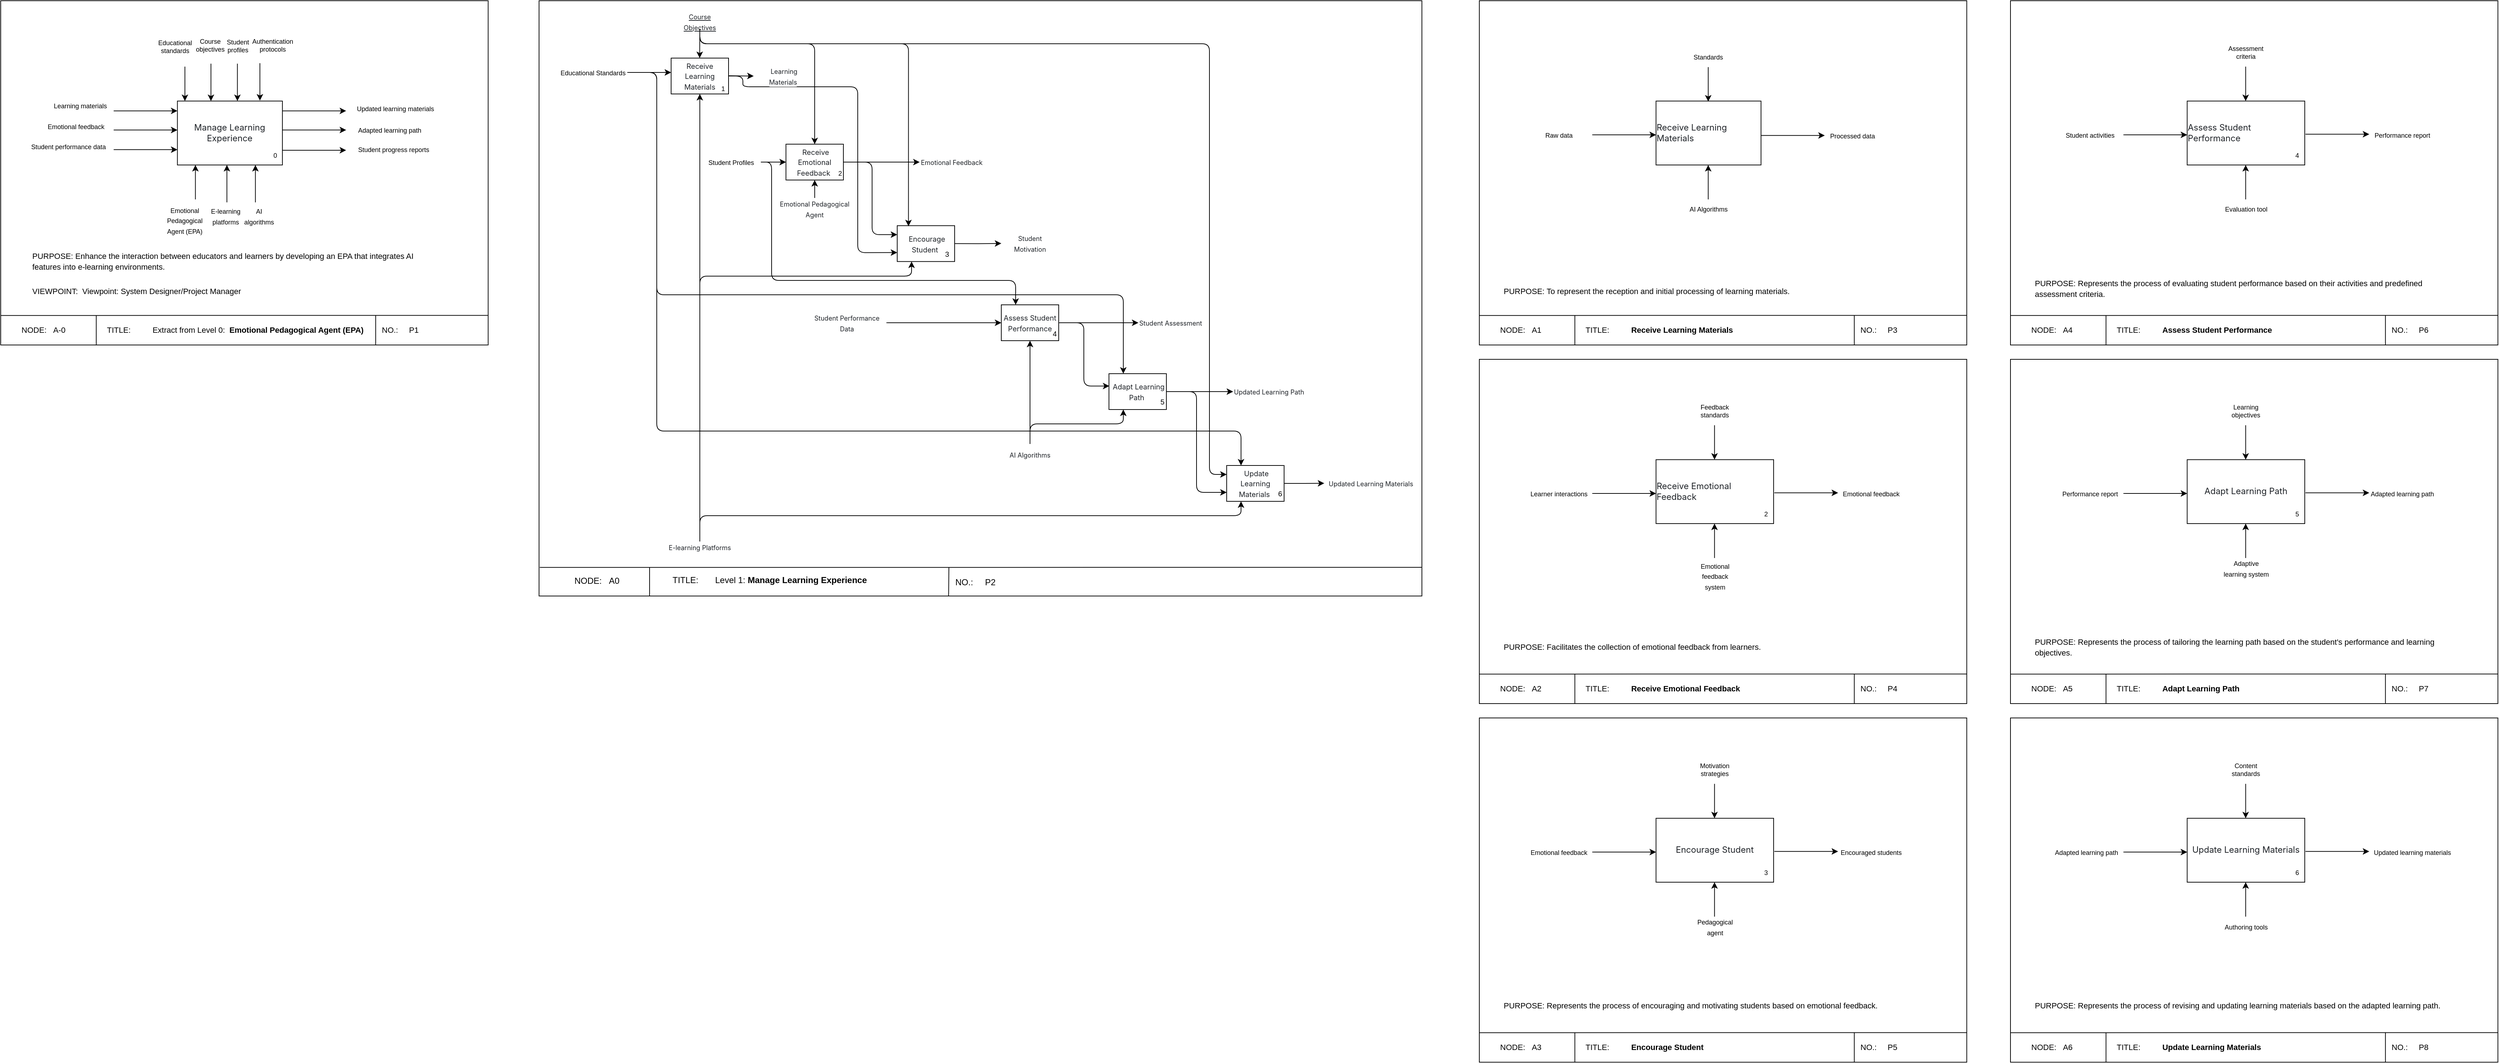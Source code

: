 <mxfile version="26.2.13">
  <diagram name="Page-1" id="bQ_GWyhaZDbDopy6YQLl">
    <mxGraphModel dx="5734" dy="2243" grid="1" gridSize="10" guides="1" tooltips="1" connect="1" arrows="1" fold="1" page="1" pageScale="1" pageWidth="1654" pageHeight="1169" math="0" shadow="0">
      <root>
        <mxCell id="0" />
        <mxCell id="1" parent="0" />
        <mxCell id="8wa_8uIsnBs-MFd-Suok-54" value="" style="endArrow=classic;html=1;rounded=0;movable=0;resizable=0;rotatable=0;deletable=0;editable=0;locked=1;connectable=0;" parent="1" edge="1">
          <mxGeometry width="50" height="50" relative="1" as="geometry">
            <mxPoint x="-770.003" y="449" as="sourcePoint" />
            <mxPoint x="-683.735" y="449" as="targetPoint" />
          </mxGeometry>
        </mxCell>
        <mxCell id="8wa_8uIsnBs-MFd-Suok-72" value="" style="endArrow=classic;html=1;rounded=0;movable=0;resizable=0;rotatable=0;deletable=0;editable=0;locked=1;connectable=0;" parent="1" edge="1">
          <mxGeometry width="50" height="50" relative="1" as="geometry">
            <mxPoint x="-736.996" y="393.869" as="sourcePoint" />
            <mxPoint x="-736.996" y="345.869" as="targetPoint" />
          </mxGeometry>
        </mxCell>
        <mxCell id="8wa_8uIsnBs-MFd-Suok-42" value="" style="rounded=0;whiteSpace=wrap;html=1;flipH=1;movable=0;resizable=0;rotatable=0;deletable=0;editable=0;locked=1;connectable=0;container=0;" parent="1" vertex="1">
          <mxGeometry x="-890" y="40" width="1230" height="830" as="geometry" />
        </mxCell>
        <mxCell id="8wa_8uIsnBs-MFd-Suok-45" value="&amp;nbsp;NODE:&amp;nbsp; &amp;nbsp;A0" style="text;html=1;align=left;verticalAlign=middle;whiteSpace=wrap;rounded=0;movable=0;resizable=0;rotatable=0;deletable=0;editable=0;locked=1;connectable=0;container=0;" parent="1" vertex="1">
          <mxGeometry x="-846" y="829" width="110" height="40" as="geometry" />
        </mxCell>
        <mxCell id="8wa_8uIsnBs-MFd-Suok-46" value="TITLE:&amp;nbsp; &amp;nbsp; &amp;nbsp; &amp;nbsp;Level 1:&amp;nbsp;&lt;b&gt;Manage Learning Experience&lt;/b&gt;" style="text;html=1;align=left;verticalAlign=middle;whiteSpace=wrap;rounded=0;movable=0;resizable=0;rotatable=0;deletable=0;editable=0;locked=1;connectable=0;container=0;" parent="1" vertex="1">
          <mxGeometry x="-706" y="834.71" width="380" height="27.43" as="geometry" />
        </mxCell>
        <mxCell id="8wa_8uIsnBs-MFd-Suok-137" value="NO.:&amp;nbsp; &amp;nbsp; &amp;nbsp;P2" style="text;html=1;align=left;verticalAlign=middle;whiteSpace=wrap;rounded=0;container=0;movable=0;resizable=0;rotatable=0;deletable=0;editable=0;locked=1;connectable=0;" parent="1" vertex="1">
          <mxGeometry x="-311.52" y="832.14" width="125.52" height="36.86" as="geometry" />
        </mxCell>
        <mxCell id="8wa_8uIsnBs-MFd-Suok-43" value="" style="endArrow=none;html=1;rounded=0;movable=0;resizable=0;rotatable=0;deletable=0;editable=0;locked=1;connectable=0;exitX=1;exitY=0.952;exitDx=0;exitDy=0;exitPerimeter=0;" parent="1" edge="1">
          <mxGeometry width="50" height="50" relative="1" as="geometry">
            <mxPoint x="-889" y="830.16" as="sourcePoint" />
            <mxPoint x="340" y="830" as="targetPoint" />
          </mxGeometry>
        </mxCell>
        <mxCell id="8wa_8uIsnBs-MFd-Suok-44" value="" style="endArrow=none;html=1;rounded=0;exitX=1;exitY=1;exitDx=0;exitDy=0;movable=0;resizable=0;rotatable=0;deletable=0;editable=0;locked=1;connectable=0;" parent="1" edge="1">
          <mxGeometry width="50" height="50" relative="1" as="geometry">
            <mxPoint x="-736" y="870.0" as="sourcePoint" />
            <mxPoint x="-736" y="830" as="targetPoint" />
          </mxGeometry>
        </mxCell>
        <mxCell id="8wa_8uIsnBs-MFd-Suok-181" value="" style="endArrow=none;html=1;rounded=0;movable=0;resizable=0;rotatable=0;deletable=0;editable=0;locked=1;connectable=0;" parent="1" edge="1">
          <mxGeometry width="50" height="50" relative="1" as="geometry">
            <mxPoint x="-319.406" y="870.0" as="sourcePoint" />
            <mxPoint x="-319" y="830" as="targetPoint" />
          </mxGeometry>
        </mxCell>
        <mxCell id="8wa_8uIsnBs-MFd-Suok-192" value="" style="endArrow=classic;html=1;rounded=0;exitX=1;exitY=0.5;exitDx=0;exitDy=0;movable=0;resizable=0;rotatable=0;deletable=0;editable=0;locked=1;connectable=0;" parent="1" source="8wa_8uIsnBs-MFd-Suok-193" edge="1">
          <mxGeometry width="50" height="50" relative="1" as="geometry">
            <mxPoint x="-736.001" y="140.24" as="sourcePoint" />
            <mxPoint x="-706.001" y="140" as="targetPoint" />
          </mxGeometry>
        </mxCell>
        <mxCell id="8wa_8uIsnBs-MFd-Suok-277" style="edgeStyle=orthogonalEdgeStyle;rounded=1;orthogonalLoop=1;jettySize=auto;html=1;exitX=1;exitY=0.5;exitDx=0;exitDy=0;entryX=0.25;entryY=0;entryDx=0;entryDy=0;curved=0;movable=0;resizable=0;rotatable=0;deletable=0;editable=0;locked=1;connectable=0;" parent="1" source="8wa_8uIsnBs-MFd-Suok-193" target="8wa_8uIsnBs-MFd-Suok-175" edge="1">
          <mxGeometry relative="1" as="geometry">
            <Array as="points">
              <mxPoint x="-726" y="140" />
              <mxPoint x="-726" y="640" />
              <mxPoint x="88" y="640" />
            </Array>
          </mxGeometry>
        </mxCell>
        <mxCell id="8wa_8uIsnBs-MFd-Suok-193" value="&lt;font style=&quot;font-size: 9px;&quot;&gt;Educational Standards&lt;/font&gt;" style="text;html=1;align=left;verticalAlign=middle;whiteSpace=wrap;rounded=0;container=0;movable=0;resizable=0;rotatable=0;deletable=0;editable=0;locked=1;connectable=0;" parent="1" vertex="1">
          <mxGeometry x="-862.001" y="125" width="95" height="30" as="geometry" />
        </mxCell>
        <mxCell id="8wa_8uIsnBs-MFd-Suok-195" value="" style="endArrow=classic;html=1;rounded=0;exitX=0.5;exitY=1;exitDx=0;exitDy=0;movable=0;resizable=0;rotatable=0;deletable=0;editable=0;locked=1;connectable=0;" parent="1" source="8wa_8uIsnBs-MFd-Suok-199" edge="1">
          <mxGeometry width="50" height="50" relative="1" as="geometry">
            <mxPoint x="-665.77" y="90" as="sourcePoint" />
            <mxPoint x="-666.23" y="120" as="targetPoint" />
          </mxGeometry>
        </mxCell>
        <mxCell id="8wa_8uIsnBs-MFd-Suok-196" value="" style="endArrow=classic;html=1;rounded=0;entryX=0;entryY=0.5;entryDx=0;entryDy=0;movable=0;resizable=0;rotatable=0;deletable=0;editable=0;locked=1;connectable=0;" parent="1" target="8wa_8uIsnBs-MFd-Suok-197" edge="1">
          <mxGeometry width="50" height="50" relative="1" as="geometry">
            <mxPoint x="-626" y="144.66" as="sourcePoint" />
            <mxPoint x="-566" y="144.66" as="targetPoint" />
          </mxGeometry>
        </mxCell>
        <mxCell id="8wa_8uIsnBs-MFd-Suok-256" style="edgeStyle=orthogonalEdgeStyle;rounded=1;orthogonalLoop=1;jettySize=auto;html=1;exitX=1;exitY=0.5;exitDx=0;exitDy=0;entryX=0;entryY=0.75;entryDx=0;entryDy=0;curved=0;movable=0;resizable=0;rotatable=0;deletable=0;editable=0;locked=1;connectable=0;" parent="1" source="8wa_8uIsnBs-MFd-Suok-49" target="8wa_8uIsnBs-MFd-Suok-80" edge="1">
          <mxGeometry relative="1" as="geometry">
            <Array as="points">
              <mxPoint x="-606" y="145" />
              <mxPoint x="-606" y="160" />
              <mxPoint x="-446" y="160" />
              <mxPoint x="-446" y="391" />
            </Array>
          </mxGeometry>
        </mxCell>
        <mxCell id="8wa_8uIsnBs-MFd-Suok-197" value="&lt;span style=&quot;color: rgb(31, 35, 40); font-family: -apple-system, BlinkMacSystemFont, &amp;quot;Segoe UI&amp;quot;, &amp;quot;Noto Sans&amp;quot;, Helvetica, Arial, sans-serif, &amp;quot;Apple Color Emoji&amp;quot;, &amp;quot;Segoe UI Emoji&amp;quot;; text-align: left; background-color: rgb(255, 255, 255);&quot;&gt;&lt;font style=&quot;font-size: 9px;&quot;&gt;&amp;nbsp;Learning Materials&lt;/font&gt;&lt;/span&gt;" style="text;html=1;align=center;verticalAlign=middle;whiteSpace=wrap;rounded=0;container=0;movable=0;resizable=0;rotatable=0;deletable=0;editable=0;locked=1;connectable=0;" parent="1" vertex="1">
          <mxGeometry x="-591.001" y="140" width="82" height="10" as="geometry" />
        </mxCell>
        <mxCell id="8wa_8uIsnBs-MFd-Suok-275" style="edgeStyle=orthogonalEdgeStyle;rounded=1;orthogonalLoop=1;jettySize=auto;html=1;exitX=0.5;exitY=1;exitDx=0;exitDy=0;entryX=0;entryY=0.25;entryDx=0;entryDy=0;curved=0;movable=0;resizable=0;rotatable=0;deletable=0;editable=0;locked=1;connectable=0;" parent="1" source="8wa_8uIsnBs-MFd-Suok-199" target="8wa_8uIsnBs-MFd-Suok-175" edge="1">
          <mxGeometry relative="1" as="geometry">
            <Array as="points">
              <mxPoint x="-666" y="100" />
              <mxPoint x="44" y="100" />
              <mxPoint x="44" y="701" />
            </Array>
          </mxGeometry>
        </mxCell>
        <mxCell id="8wa_8uIsnBs-MFd-Suok-199" value="&lt;span style=&quot;color: rgb(31, 35, 40); font-family: -apple-system, BlinkMacSystemFont, &amp;quot;Segoe UI&amp;quot;, &amp;quot;Noto Sans&amp;quot;, Helvetica, Arial, sans-serif, &amp;quot;Apple Color Emoji&amp;quot;, &amp;quot;Segoe UI Emoji&amp;quot;; text-align: left; background-color: rgb(255, 255, 255);&quot;&gt;&lt;font style=&quot;font-size: 9px;&quot;&gt;&lt;u&gt;Course Objectives&lt;/u&gt;&lt;/font&gt;&lt;/span&gt;" style="text;html=1;align=center;verticalAlign=middle;whiteSpace=wrap;rounded=0;container=0;movable=0;resizable=0;rotatable=0;deletable=0;editable=0;locked=1;connectable=0;" parent="1" vertex="1">
          <mxGeometry x="-706" y="59" width="80" height="20" as="geometry" />
        </mxCell>
        <mxCell id="8wa_8uIsnBs-MFd-Suok-201" value="" style="endArrow=classic;html=1;rounded=0;movable=0;resizable=0;rotatable=0;deletable=0;editable=0;locked=1;connectable=0;" parent="1" source="8wa_8uIsnBs-MFd-Suok-202" edge="1">
          <mxGeometry width="50" height="50" relative="1" as="geometry">
            <mxPoint x="-665.77" y="170" as="sourcePoint" />
            <mxPoint x="-666" y="170" as="targetPoint" />
            <Array as="points">
              <mxPoint x="-666" y="170" />
            </Array>
          </mxGeometry>
        </mxCell>
        <mxCell id="8wa_8uIsnBs-MFd-Suok-259" style="edgeStyle=orthogonalEdgeStyle;rounded=1;orthogonalLoop=1;jettySize=auto;html=1;exitX=0.5;exitY=0;exitDx=0;exitDy=0;entryX=0.25;entryY=1;entryDx=0;entryDy=0;curved=0;movable=0;resizable=0;rotatable=0;deletable=0;editable=0;locked=1;connectable=0;" parent="1" source="8wa_8uIsnBs-MFd-Suok-202" edge="1">
          <mxGeometry relative="1" as="geometry">
            <mxPoint x="-666.001" y="387" as="sourcePoint" />
            <mxPoint x="-371" y="403.651" as="targetPoint" />
            <Array as="points">
              <mxPoint x="-666" y="424" />
              <mxPoint x="-371" y="424" />
            </Array>
          </mxGeometry>
        </mxCell>
        <mxCell id="8wa_8uIsnBs-MFd-Suok-278" style="edgeStyle=orthogonalEdgeStyle;rounded=1;orthogonalLoop=1;jettySize=auto;html=1;exitX=0.5;exitY=0;exitDx=0;exitDy=0;entryX=0.25;entryY=1;entryDx=0;entryDy=0;curved=0;movable=0;resizable=0;rotatable=0;deletable=0;editable=0;locked=1;connectable=0;" parent="1" source="8wa_8uIsnBs-MFd-Suok-202" target="8wa_8uIsnBs-MFd-Suok-175" edge="1">
          <mxGeometry relative="1" as="geometry">
            <Array as="points">
              <mxPoint x="-666" y="758" />
              <mxPoint x="88" y="758" />
            </Array>
          </mxGeometry>
        </mxCell>
        <mxCell id="8wa_8uIsnBs-MFd-Suok-202" value="&lt;span style=&quot;box-sizing: border-box; color: rgb(31, 35, 40); font-family: -apple-system, BlinkMacSystemFont, &amp;quot;Segoe UI&amp;quot;, &amp;quot;Noto Sans&amp;quot;, Helvetica, Arial, sans-serif, &amp;quot;Apple Color Emoji&amp;quot;, &amp;quot;Segoe UI Emoji&amp;quot;; text-align: left; background-color: rgb(255, 255, 255);&quot;&gt;&lt;font style=&quot;font-size: 9px;&quot;&gt;E-learning Platforms&lt;/font&gt;&lt;/span&gt;" style="text;html=1;align=center;verticalAlign=middle;whiteSpace=wrap;rounded=0;container=0;movable=0;resizable=0;rotatable=0;deletable=0;editable=0;locked=1;connectable=0;" parent="1" vertex="1">
          <mxGeometry x="-711.001" y="796" width="90" height="12" as="geometry" />
        </mxCell>
        <mxCell id="8wa_8uIsnBs-MFd-Suok-206" value="" style="endArrow=classic;html=1;rounded=1;edgeStyle=orthogonalEdgeStyle;curved=0;flowAnimation=0;shadow=0;entryX=0.5;entryY=0;entryDx=0;entryDy=0;exitX=0.5;exitY=1;exitDx=0;exitDy=0;movable=0;resizable=0;rotatable=0;deletable=0;editable=0;locked=1;connectable=0;" parent="1" source="8wa_8uIsnBs-MFd-Suok-199" target="8wa_8uIsnBs-MFd-Suok-82" edge="1">
          <mxGeometry width="50" height="50" relative="1" as="geometry">
            <mxPoint x="-666" y="99" as="sourcePoint" />
            <mxPoint x="-505.5" y="135" as="targetPoint" />
            <Array as="points">
              <mxPoint x="-666.001" y="100" />
              <mxPoint x="-506.001" y="100" />
            </Array>
          </mxGeometry>
        </mxCell>
        <mxCell id="8wa_8uIsnBs-MFd-Suok-251" style="rounded=0;orthogonalLoop=1;jettySize=auto;html=1;entryX=0;entryY=0.5;entryDx=0;entryDy=0;movable=0;resizable=0;rotatable=0;deletable=0;editable=0;locked=1;connectable=0;" parent="1" source="8wa_8uIsnBs-MFd-Suok-82" target="8wa_8uIsnBs-MFd-Suok-237" edge="1">
          <mxGeometry relative="1" as="geometry" />
        </mxCell>
        <mxCell id="8wa_8uIsnBs-MFd-Suok-82" value="&lt;span style=&quot;box-sizing: border-box; color: rgb(31, 35, 40); font-family: -apple-system, BlinkMacSystemFont, &amp;quot;Segoe UI&amp;quot;, &amp;quot;Noto Sans&amp;quot;, Helvetica, Arial, sans-serif, &amp;quot;Apple Color Emoji&amp;quot;, &amp;quot;Segoe UI Emoji&amp;quot;; text-align: left; background-color: rgb(255, 255, 255);&quot;&gt;&lt;font style=&quot;font-size: 10px;&quot;&gt;&amp;nbsp;Receive Emotional Feedback&amp;nbsp;&lt;/font&gt;&lt;/span&gt;" style="rounded=0;whiteSpace=wrap;html=1;movable=0;resizable=0;rotatable=0;deletable=0;editable=0;locked=1;connectable=0;container=0;" parent="1" vertex="1">
          <mxGeometry x="-546" y="240.001" width="80" height="50" as="geometry" />
        </mxCell>
        <mxCell id="8wa_8uIsnBs-MFd-Suok-188" style="edgeStyle=orthogonalEdgeStyle;rounded=0;orthogonalLoop=1;jettySize=auto;html=1;exitX=0.5;exitY=1;exitDx=0;exitDy=0;movable=0;resizable=0;rotatable=0;deletable=0;editable=0;locked=1;connectable=0;" parent="1" source="8wa_8uIsnBs-MFd-Suok-82" target="8wa_8uIsnBs-MFd-Suok-82" edge="1">
          <mxGeometry relative="1" as="geometry" />
        </mxCell>
        <mxCell id="8wa_8uIsnBs-MFd-Suok-135" value="&lt;font style=&quot;font-size: 9px;&quot;&gt;2&lt;/font&gt;" style="text;html=1;align=right;verticalAlign=middle;whiteSpace=wrap;rounded=0;container=0;movable=0;resizable=0;rotatable=0;deletable=0;editable=0;locked=1;connectable=0;" parent="1" vertex="1">
          <mxGeometry x="-484.691" y="270" width="18.69" height="20" as="geometry" />
        </mxCell>
        <mxCell id="8wa_8uIsnBs-MFd-Suok-263" style="edgeStyle=orthogonalEdgeStyle;rounded=0;orthogonalLoop=1;jettySize=auto;html=1;entryX=0;entryY=0.5;entryDx=0;entryDy=0;movable=0;resizable=0;rotatable=0;deletable=0;editable=0;locked=1;connectable=0;" parent="1" source="8wa_8uIsnBs-MFd-Suok-230" target="8wa_8uIsnBs-MFd-Suok-81" edge="1">
          <mxGeometry relative="1" as="geometry" />
        </mxCell>
        <mxCell id="8wa_8uIsnBs-MFd-Suok-230" value="&lt;span style=&quot;color: rgb(31, 35, 40); font-family: -apple-system, BlinkMacSystemFont, &amp;quot;Segoe UI&amp;quot;, &amp;quot;Noto Sans&amp;quot;, Helvetica, Arial, sans-serif, &amp;quot;Apple Color Emoji&amp;quot;, &amp;quot;Segoe UI Emoji&amp;quot;; text-align: left; background-color: rgb(255, 255, 255);&quot;&gt;&lt;font style=&quot;font-size: 9px;&quot;&gt;Student Performance Data&lt;/font&gt;&lt;/span&gt;" style="text;html=1;align=center;verticalAlign=middle;whiteSpace=wrap;rounded=0;container=0;movable=0;resizable=0;rotatable=0;deletable=0;editable=0;locked=1;connectable=0;" parent="1" vertex="1">
          <mxGeometry x="-516" y="484" width="110" height="10" as="geometry" />
        </mxCell>
        <mxCell id="8wa_8uIsnBs-MFd-Suok-232" value="&lt;span style=&quot;color: rgb(31, 35, 40); font-family: -apple-system, BlinkMacSystemFont, &amp;quot;Segoe UI&amp;quot;, &amp;quot;Noto Sans&amp;quot;, Helvetica, Arial, sans-serif, &amp;quot;Apple Color Emoji&amp;quot;, &amp;quot;Segoe UI Emoji&amp;quot;; text-align: left; background-color: rgb(255, 255, 255);&quot;&gt;&lt;font style=&quot;font-size: 9px;&quot;&gt;Student Assessment&lt;/font&gt;&lt;/span&gt;" style="text;html=1;align=center;verticalAlign=middle;whiteSpace=wrap;rounded=0;container=0;movable=0;resizable=0;rotatable=0;deletable=0;editable=0;locked=1;connectable=0;" parent="1" vertex="1">
          <mxGeometry x="-55" y="484" width="90" height="10" as="geometry" />
        </mxCell>
        <mxCell id="8wa_8uIsnBs-MFd-Suok-257" style="edgeStyle=orthogonalEdgeStyle;rounded=1;orthogonalLoop=1;jettySize=auto;html=1;exitX=1;exitY=0.5;exitDx=0;exitDy=0;entryX=0;entryY=0.25;entryDx=0;entryDy=0;curved=0;movable=0;resizable=0;rotatable=0;deletable=0;editable=0;locked=1;connectable=0;" parent="1" source="8wa_8uIsnBs-MFd-Suok-82" target="8wa_8uIsnBs-MFd-Suok-80" edge="1">
          <mxGeometry relative="1" as="geometry">
            <Array as="points">
              <mxPoint x="-426" y="265" />
              <mxPoint x="-426" y="366" />
            </Array>
          </mxGeometry>
        </mxCell>
        <mxCell id="8wa_8uIsnBs-MFd-Suok-237" value="&lt;span style=&quot;color: rgb(31, 35, 40); font-family: -apple-system, BlinkMacSystemFont, &amp;quot;Segoe UI&amp;quot;, &amp;quot;Noto Sans&amp;quot;, Helvetica, Arial, sans-serif, &amp;quot;Apple Color Emoji&amp;quot;, &amp;quot;Segoe UI Emoji&amp;quot;; text-align: left; background-color: rgb(255, 255, 255);&quot;&gt;&lt;font style=&quot;font-size: 9px;&quot;&gt;Emotional Feedback&lt;/font&gt;&lt;/span&gt;" style="text;html=1;align=center;verticalAlign=middle;whiteSpace=wrap;rounded=0;container=0;movable=0;resizable=0;rotatable=0;deletable=0;editable=0;locked=1;connectable=0;" parent="1" vertex="1">
          <mxGeometry x="-359.75" y="255" width="90" height="20" as="geometry" />
        </mxCell>
        <mxCell id="8wa_8uIsnBs-MFd-Suok-238" value="&lt;span style=&quot;color: rgb(31, 35, 40); font-family: -apple-system, BlinkMacSystemFont, &amp;quot;Segoe UI&amp;quot;, &amp;quot;Noto Sans&amp;quot;, Helvetica, Arial, sans-serif, &amp;quot;Apple Color Emoji&amp;quot;, &amp;quot;Segoe UI Emoji&amp;quot;; text-align: left; background-color: rgb(255, 255, 255);&quot;&gt;&lt;font style=&quot;font-size: 9px;&quot;&gt;Student Motivation&lt;/font&gt;&lt;/span&gt;" style="text;html=1;align=center;verticalAlign=middle;whiteSpace=wrap;rounded=0;container=0;movable=0;resizable=0;rotatable=0;deletable=0;editable=0;locked=1;connectable=0;" parent="1" vertex="1">
          <mxGeometry x="-246.0" y="368.35" width="80" height="20" as="geometry" />
        </mxCell>
        <mxCell id="8wa_8uIsnBs-MFd-Suok-243" value="&lt;span style=&quot;color: rgb(31, 35, 40); font-family: -apple-system, BlinkMacSystemFont, &amp;quot;Segoe UI&amp;quot;, &amp;quot;Noto Sans&amp;quot;, Helvetica, Arial, sans-serif, &amp;quot;Apple Color Emoji&amp;quot;, &amp;quot;Segoe UI Emoji&amp;quot;; text-align: left; background-color: rgb(255, 255, 255);&quot;&gt;&lt;font style=&quot;font-size: 9px;&quot;&gt;Updated Learning Materials&lt;/font&gt;&lt;/span&gt;" style="text;html=1;align=center;verticalAlign=middle;whiteSpace=wrap;rounded=0;container=0;movable=0;resizable=0;rotatable=0;deletable=0;editable=0;locked=1;connectable=0;" parent="1" vertex="1">
          <mxGeometry x="204" y="702.83" width="130" height="20" as="geometry" />
        </mxCell>
        <mxCell id="8wa_8uIsnBs-MFd-Suok-268" style="edgeStyle=orthogonalEdgeStyle;rounded=0;orthogonalLoop=1;jettySize=auto;html=1;entryX=0.5;entryY=1;entryDx=0;entryDy=0;movable=0;resizable=0;rotatable=0;deletable=0;editable=0;locked=1;connectable=0;" parent="1" source="8wa_8uIsnBs-MFd-Suok-244" target="8wa_8uIsnBs-MFd-Suok-81" edge="1">
          <mxGeometry relative="1" as="geometry" />
        </mxCell>
        <mxCell id="8wa_8uIsnBs-MFd-Suok-272" style="edgeStyle=orthogonalEdgeStyle;rounded=1;orthogonalLoop=1;jettySize=auto;html=1;entryX=0.25;entryY=1;entryDx=0;entryDy=0;exitX=0.5;exitY=0;exitDx=0;exitDy=0;curved=0;movable=0;resizable=0;rotatable=0;deletable=0;editable=0;locked=1;connectable=0;" parent="1" source="8wa_8uIsnBs-MFd-Suok-244" target="8wa_8uIsnBs-MFd-Suok-147" edge="1">
          <mxGeometry relative="1" as="geometry">
            <Array as="points">
              <mxPoint x="-206" y="630" />
              <mxPoint x="-76" y="630" />
            </Array>
          </mxGeometry>
        </mxCell>
        <mxCell id="8wa_8uIsnBs-MFd-Suok-244" value="&lt;span style=&quot;color: rgb(31, 35, 40); font-family: -apple-system, BlinkMacSystemFont, &amp;quot;Segoe UI&amp;quot;, &amp;quot;Noto Sans&amp;quot;, Helvetica, Arial, sans-serif, &amp;quot;Apple Color Emoji&amp;quot;, &amp;quot;Segoe UI Emoji&amp;quot;; text-align: left; background-color: rgb(255, 255, 255);&quot;&gt;&lt;font style=&quot;font-size: 9px;&quot;&gt;AI Algorithms&lt;/font&gt;&lt;/span&gt;" style="text;html=1;align=center;verticalAlign=middle;whiteSpace=wrap;rounded=0;container=0;movable=0;resizable=0;rotatable=0;deletable=0;editable=0;locked=1;connectable=0;" parent="1" vertex="1">
          <mxGeometry x="-236" y="658" width="60" height="30" as="geometry" />
        </mxCell>
        <mxCell id="8wa_8uIsnBs-MFd-Suok-245" value="&lt;span style=&quot;font-size: 9px; background-color: light-dark(rgb(255, 255, 255), rgb(18, 18, 18)); color: light-dark(rgb(31, 35, 40), rgb(205, 208, 212)); font-family: -apple-system, BlinkMacSystemFont, &amp;quot;Segoe UI&amp;quot;, &amp;quot;Noto Sans&amp;quot;, Helvetica, Arial, sans-serif, &amp;quot;Apple Color Emoji&amp;quot;, &amp;quot;Segoe UI Emoji&amp;quot;; text-align: left;&quot;&gt;Updated Learning Path&lt;/span&gt;" style="text;html=1;align=center;verticalAlign=middle;whiteSpace=wrap;rounded=0;container=0;movable=0;resizable=0;rotatable=0;deletable=0;editable=0;locked=1;connectable=0;" parent="1" vertex="1">
          <mxGeometry x="77" y="580" width="100" height="10" as="geometry" />
        </mxCell>
        <mxCell id="8wa_8uIsnBs-MFd-Suok-266" style="edgeStyle=orthogonalEdgeStyle;rounded=0;orthogonalLoop=1;jettySize=auto;html=1;entryX=0;entryY=0.5;entryDx=0;entryDy=0;movable=0;resizable=0;rotatable=0;deletable=0;editable=0;locked=1;connectable=0;" parent="1" source="8wa_8uIsnBs-MFd-Suok-81" target="8wa_8uIsnBs-MFd-Suok-232" edge="1">
          <mxGeometry relative="1" as="geometry" />
        </mxCell>
        <mxCell id="8wa_8uIsnBs-MFd-Suok-81" value="&lt;span style=&quot;box-sizing: border-box; color: rgb(31, 35, 40); font-family: -apple-system, BlinkMacSystemFont, &amp;quot;Segoe UI&amp;quot;, &amp;quot;Noto Sans&amp;quot;, Helvetica, Arial, sans-serif, &amp;quot;Apple Color Emoji&amp;quot;, &amp;quot;Segoe UI Emoji&amp;quot;; text-align: left; background-color: rgb(255, 255, 255);&quot;&gt;&lt;font style=&quot;font-size: 10px;&quot;&gt;Assess Student Performance&lt;/font&gt;&lt;/span&gt;" style="rounded=0;whiteSpace=wrap;html=1;movable=0;resizable=0;rotatable=0;deletable=0;editable=0;locked=1;connectable=0;container=0;" parent="1" vertex="1">
          <mxGeometry x="-246" y="464.001" width="80.0" height="50" as="geometry" />
        </mxCell>
        <mxCell id="8wa_8uIsnBs-MFd-Suok-144" value="&lt;font size=&quot;1&quot;&gt;4&lt;/font&gt;" style="text;html=1;align=center;verticalAlign=middle;whiteSpace=wrap;rounded=0;container=0;movable=0;resizable=0;rotatable=0;deletable=0;editable=0;locked=1;connectable=0;" parent="1" vertex="1">
          <mxGeometry x="-177.499" y="496.701" width="11.498" height="13.651" as="geometry" />
        </mxCell>
        <mxCell id="8wa_8uIsnBs-MFd-Suok-175" value="&lt;div&gt;&lt;span style=&quot;font-size: 10px; background-color: light-dark(rgb(255, 255, 255), rgb(18, 18, 18)); color: light-dark(rgb(31, 35, 40), rgb(205, 208, 212)); font-family: -apple-system, BlinkMacSystemFont, &amp;quot;Segoe UI&amp;quot;, &amp;quot;Noto Sans&amp;quot;, Helvetica, Arial, sans-serif, &amp;quot;Apple Color Emoji&amp;quot;, &amp;quot;Segoe UI Emoji&amp;quot;; text-align: left;&quot;&gt;&amp;nbsp;Update Learning Materials&amp;nbsp;&lt;/span&gt;&lt;/div&gt;" style="rounded=0;whiteSpace=wrap;html=1;movable=0;resizable=0;rotatable=0;deletable=0;editable=0;locked=1;connectable=0;container=0;" parent="1" vertex="1">
          <mxGeometry x="68.0" y="688.001" width="80.0" height="50" as="geometry" />
        </mxCell>
        <mxCell id="8wa_8uIsnBs-MFd-Suok-176" value="&lt;font size=&quot;1&quot;&gt;6&lt;/font&gt;" style="text;html=1;align=center;verticalAlign=middle;whiteSpace=wrap;rounded=0;container=0;movable=0;resizable=0;rotatable=0;deletable=0;editable=0;locked=1;connectable=0;" parent="1" vertex="1">
          <mxGeometry x="136.501" y="719.831" width="11.498" height="13.651" as="geometry" />
        </mxCell>
        <mxCell id="8wa_8uIsnBs-MFd-Suok-270" style="edgeStyle=orthogonalEdgeStyle;rounded=0;orthogonalLoop=1;jettySize=auto;html=1;entryX=0;entryY=0.5;entryDx=0;entryDy=0;movable=0;resizable=0;rotatable=0;deletable=0;editable=0;locked=1;connectable=0;" parent="1" source="8wa_8uIsnBs-MFd-Suok-147" target="8wa_8uIsnBs-MFd-Suok-245" edge="1">
          <mxGeometry relative="1" as="geometry" />
        </mxCell>
        <mxCell id="8wa_8uIsnBs-MFd-Suok-273" style="edgeStyle=orthogonalEdgeStyle;rounded=1;orthogonalLoop=1;jettySize=auto;html=1;entryX=0;entryY=0.75;entryDx=0;entryDy=0;curved=0;movable=0;resizable=0;rotatable=0;deletable=0;editable=0;locked=1;connectable=0;" parent="1" source="8wa_8uIsnBs-MFd-Suok-147" target="8wa_8uIsnBs-MFd-Suok-175" edge="1">
          <mxGeometry relative="1" as="geometry" />
        </mxCell>
        <mxCell id="8wa_8uIsnBs-MFd-Suok-147" value="&lt;span style=&quot;box-sizing: border-box; color: rgb(31, 35, 40); font-family: -apple-system, BlinkMacSystemFont, &amp;quot;Segoe UI&amp;quot;, &amp;quot;Noto Sans&amp;quot;, Helvetica, Arial, sans-serif, &amp;quot;Apple Color Emoji&amp;quot;, &amp;quot;Segoe UI Emoji&amp;quot;; text-align: left; background-color: rgb(255, 255, 255);&quot;&gt;&lt;font style=&quot;font-size: 10px;&quot;&gt;&amp;nbsp;Adapt Learning Path&amp;nbsp;&lt;/font&gt;&lt;/span&gt;" style="rounded=0;whiteSpace=wrap;html=1;movable=0;resizable=0;rotatable=0;deletable=0;editable=0;locked=1;connectable=0;container=0;" parent="1" vertex="1">
          <mxGeometry x="-96" y="560.001" width="80.0" height="50" as="geometry" />
        </mxCell>
        <mxCell id="8wa_8uIsnBs-MFd-Suok-148" value="&lt;font size=&quot;1&quot;&gt;5&lt;/font&gt;" style="text;html=1;align=center;verticalAlign=middle;whiteSpace=wrap;rounded=0;container=0;movable=0;resizable=0;rotatable=0;deletable=0;editable=0;locked=1;connectable=0;" parent="1" vertex="1">
          <mxGeometry x="-27.499" y="591.831" width="11.498" height="13.651" as="geometry" />
        </mxCell>
        <mxCell id="8wa_8uIsnBs-MFd-Suok-262" style="edgeStyle=orthogonalEdgeStyle;rounded=0;orthogonalLoop=1;jettySize=auto;html=1;exitX=1;exitY=0.5;exitDx=0;exitDy=0;movable=0;resizable=0;rotatable=0;deletable=0;editable=0;locked=1;connectable=0;" parent="1" source="8wa_8uIsnBs-MFd-Suok-80" target="8wa_8uIsnBs-MFd-Suok-238" edge="1">
          <mxGeometry relative="1" as="geometry" />
        </mxCell>
        <mxCell id="8wa_8uIsnBs-MFd-Suok-80" value="&lt;span style=&quot;box-sizing: border-box; color: rgb(31, 35, 40); font-family: -apple-system, BlinkMacSystemFont, &amp;quot;Segoe UI&amp;quot;, &amp;quot;Noto Sans&amp;quot;, Helvetica, Arial, sans-serif, &amp;quot;Apple Color Emoji&amp;quot;, &amp;quot;Segoe UI Emoji&amp;quot;; text-align: left; background-color: rgb(255, 255, 255);&quot;&gt;&lt;font style=&quot;font-size: 10px;&quot;&gt;&amp;nbsp;Encourage Student&amp;nbsp;&lt;/font&gt;&lt;/span&gt;" style="rounded=0;whiteSpace=wrap;html=1;movable=0;resizable=0;rotatable=0;deletable=0;editable=0;locked=1;connectable=0;container=0;" parent="1" vertex="1">
          <mxGeometry x="-391" y="353.651" width="80.0" height="50" as="geometry" />
        </mxCell>
        <mxCell id="8wa_8uIsnBs-MFd-Suok-140" value="&lt;font size=&quot;1&quot;&gt;3&lt;/font&gt;" style="text;html=1;align=center;verticalAlign=middle;whiteSpace=wrap;rounded=0;container=0;movable=0;resizable=0;rotatable=0;deletable=0;editable=0;locked=1;connectable=0;" parent="1" vertex="1">
          <mxGeometry x="-327.499" y="386.351" width="11.498" height="13.651" as="geometry" />
        </mxCell>
        <mxCell id="8wa_8uIsnBs-MFd-Suok-178" style="edgeStyle=orthogonalEdgeStyle;rounded=0;orthogonalLoop=1;jettySize=auto;html=1;exitX=0.5;exitY=1;exitDx=0;exitDy=0;movable=0;resizable=0;rotatable=0;deletable=0;editable=0;locked=1;connectable=0;" parent="1" source="8wa_8uIsnBs-MFd-Suok-80" target="8wa_8uIsnBs-MFd-Suok-80" edge="1">
          <mxGeometry relative="1" as="geometry" />
        </mxCell>
        <mxCell id="8wa_8uIsnBs-MFd-Suok-49" value="&lt;span style=&quot;box-sizing: border-box; color: rgb(31, 35, 40); font-family: -apple-system, BlinkMacSystemFont, &amp;quot;Segoe UI&amp;quot;, &amp;quot;Noto Sans&amp;quot;, Helvetica, Arial, sans-serif, &amp;quot;Apple Color Emoji&amp;quot;, &amp;quot;Segoe UI Emoji&amp;quot;; text-align: left; background-color: rgb(255, 255, 255);&quot;&gt;&lt;font style=&quot;font-size: 10px;&quot;&gt;Receive Learning Materials&lt;/font&gt;&lt;/span&gt;" style="rounded=0;whiteSpace=wrap;html=1;movable=0;resizable=0;rotatable=0;deletable=0;editable=0;locked=1;connectable=0;container=0;" parent="1" vertex="1">
          <mxGeometry x="-706.001" y="120" width="80" height="50.0" as="geometry" />
        </mxCell>
        <mxCell id="8wa_8uIsnBs-MFd-Suok-78" value="&lt;font style=&quot;font-size: 9px;&quot;&gt;1&lt;/font&gt;" style="text;html=1;align=center;verticalAlign=middle;whiteSpace=wrap;rounded=0;container=0;movable=0;resizable=0;rotatable=0;deletable=0;editable=0;locked=1;connectable=0;" parent="1" vertex="1">
          <mxGeometry x="-638.542" y="153.619" width="11.499" height="16.381" as="geometry" />
        </mxCell>
        <mxCell id="8wa_8uIsnBs-MFd-Suok-250" style="edgeStyle=orthogonalEdgeStyle;rounded=0;orthogonalLoop=1;jettySize=auto;html=1;entryX=0;entryY=0.5;entryDx=0;entryDy=0;movable=0;resizable=0;rotatable=0;deletable=0;editable=0;locked=1;connectable=0;" parent="1" source="8wa_8uIsnBs-MFd-Suok-227" target="8wa_8uIsnBs-MFd-Suok-82" edge="1">
          <mxGeometry relative="1" as="geometry" />
        </mxCell>
        <mxCell id="8wa_8uIsnBs-MFd-Suok-267" style="edgeStyle=orthogonalEdgeStyle;rounded=1;orthogonalLoop=1;jettySize=auto;html=1;entryX=0.25;entryY=0;entryDx=0;entryDy=0;exitX=1;exitY=0.5;exitDx=0;exitDy=0;curved=0;movable=0;resizable=0;rotatable=0;deletable=0;editable=0;locked=1;connectable=0;" parent="1" source="8wa_8uIsnBs-MFd-Suok-227" target="8wa_8uIsnBs-MFd-Suok-81" edge="1">
          <mxGeometry relative="1" as="geometry">
            <Array as="points">
              <mxPoint x="-566" y="265" />
              <mxPoint x="-566" y="430" />
              <mxPoint x="-226" y="430" />
            </Array>
          </mxGeometry>
        </mxCell>
        <mxCell id="8wa_8uIsnBs-MFd-Suok-227" value="&lt;font style=&quot;font-size: 9px;&quot;&gt;Student Profiles&lt;/font&gt;" style="text;html=1;align=left;verticalAlign=middle;whiteSpace=wrap;rounded=0;container=0;movable=0;resizable=0;rotatable=0;deletable=0;editable=0;locked=1;connectable=0;" parent="1" vertex="1">
          <mxGeometry x="-656.001" y="256.5" width="75" height="17" as="geometry" />
        </mxCell>
        <mxCell id="8wa_8uIsnBs-MFd-Suok-254" style="edgeStyle=orthogonalEdgeStyle;rounded=0;orthogonalLoop=1;jettySize=auto;html=1;entryX=0.5;entryY=1;entryDx=0;entryDy=0;movable=0;resizable=0;rotatable=0;deletable=0;editable=0;locked=1;connectable=0;" parent="1" source="8wa_8uIsnBs-MFd-Suok-252" target="8wa_8uIsnBs-MFd-Suok-82" edge="1">
          <mxGeometry relative="1" as="geometry" />
        </mxCell>
        <mxCell id="8wa_8uIsnBs-MFd-Suok-252" value="&lt;span style=&quot;color: rgb(31, 35, 40); font-family: -apple-system, BlinkMacSystemFont, &amp;quot;Segoe UI&amp;quot;, &amp;quot;Noto Sans&amp;quot;, Helvetica, Arial, sans-serif, &amp;quot;Apple Color Emoji&amp;quot;, &amp;quot;Segoe UI Emoji&amp;quot;; text-align: left; background-color: rgb(255, 255, 255);&quot;&gt;&lt;font style=&quot;font-size: 9px;&quot;&gt;Emotional Pedagogical Agent&lt;/font&gt;&lt;/span&gt;" style="text;html=1;align=center;verticalAlign=middle;whiteSpace=wrap;rounded=0;container=0;movable=0;resizable=0;rotatable=0;deletable=0;editable=0;locked=1;connectable=0;" parent="1" vertex="1">
          <mxGeometry x="-566.75" y="320" width="121.5" height="20" as="geometry" />
        </mxCell>
        <mxCell id="8wa_8uIsnBs-MFd-Suok-258" style="edgeStyle=orthogonalEdgeStyle;rounded=1;orthogonalLoop=1;jettySize=auto;html=1;exitX=0.5;exitY=1;exitDx=0;exitDy=0;entryX=0.196;entryY=0.016;entryDx=0;entryDy=0;entryPerimeter=0;curved=0;movable=0;resizable=0;rotatable=0;deletable=0;editable=0;locked=1;connectable=0;" parent="1" source="8wa_8uIsnBs-MFd-Suok-199" target="8wa_8uIsnBs-MFd-Suok-80" edge="1">
          <mxGeometry relative="1" as="geometry">
            <Array as="points">
              <mxPoint x="-666" y="100" />
              <mxPoint x="-375" y="100" />
            </Array>
          </mxGeometry>
        </mxCell>
        <mxCell id="8wa_8uIsnBs-MFd-Suok-269" style="edgeStyle=orthogonalEdgeStyle;rounded=1;orthogonalLoop=1;jettySize=auto;html=1;entryX=0.007;entryY=0.344;entryDx=0;entryDy=0;entryPerimeter=0;curved=0;movable=0;resizable=0;rotatable=0;deletable=0;editable=0;locked=1;connectable=0;" parent="1" source="8wa_8uIsnBs-MFd-Suok-81" target="8wa_8uIsnBs-MFd-Suok-147" edge="1">
          <mxGeometry relative="1" as="geometry" />
        </mxCell>
        <mxCell id="8wa_8uIsnBs-MFd-Suok-271" style="edgeStyle=orthogonalEdgeStyle;rounded=1;orthogonalLoop=1;jettySize=auto;html=1;exitX=1;exitY=0.5;exitDx=0;exitDy=0;entryX=0.25;entryY=0;entryDx=0;entryDy=0;curved=0;movable=0;resizable=0;rotatable=0;deletable=0;editable=0;locked=1;connectable=0;" parent="1" source="8wa_8uIsnBs-MFd-Suok-193" target="8wa_8uIsnBs-MFd-Suok-147" edge="1">
          <mxGeometry relative="1" as="geometry">
            <Array as="points">
              <mxPoint x="-726" y="140" />
              <mxPoint x="-726" y="450" />
              <mxPoint x="-76" y="450" />
            </Array>
          </mxGeometry>
        </mxCell>
        <mxCell id="8wa_8uIsnBs-MFd-Suok-276" style="edgeStyle=orthogonalEdgeStyle;rounded=0;orthogonalLoop=1;jettySize=auto;html=1;entryX=0;entryY=0.5;entryDx=0;entryDy=0;movable=0;resizable=0;rotatable=0;deletable=0;editable=0;locked=1;connectable=0;" parent="1" source="8wa_8uIsnBs-MFd-Suok-175" target="8wa_8uIsnBs-MFd-Suok-243" edge="1">
          <mxGeometry relative="1" as="geometry" />
        </mxCell>
        <mxCell id="8wa_8uIsnBs-MFd-Suok-4" value="" style="rounded=0;whiteSpace=wrap;html=1;flipH=1;movable=0;resizable=0;rotatable=0;deletable=0;editable=0;locked=1;connectable=0;" parent="1" vertex="1">
          <mxGeometry x="-1640.004" y="40" width="679.104" height="480.0" as="geometry" />
        </mxCell>
        <mxCell id="8wa_8uIsnBs-MFd-Suok-5" value="" style="endArrow=none;html=1;rounded=0;movable=0;resizable=0;rotatable=0;deletable=0;editable=0;locked=1;connectable=0;entryX=0;entryY=0.914;entryDx=0;entryDy=0;entryPerimeter=0;" parent="1" target="8wa_8uIsnBs-MFd-Suok-4" edge="1">
          <mxGeometry width="50" height="50" relative="1" as="geometry">
            <mxPoint x="-1640.004" y="478.857" as="sourcePoint" />
            <mxPoint x="-993.288" y="478.857" as="targetPoint" />
          </mxGeometry>
        </mxCell>
        <mxCell id="8wa_8uIsnBs-MFd-Suok-9" value="&lt;font style=&quot;font-size: 11px;&quot;&gt;PURPOSE: Enhance the interaction between educators and learners by developing an EPA that integrates AI features into e-learning environments.&lt;/font&gt;" style="text;html=1;align=left;verticalAlign=middle;whiteSpace=wrap;rounded=0;movable=0;resizable=0;rotatable=0;deletable=0;editable=0;locked=1;connectable=0;" parent="1" vertex="1">
          <mxGeometry x="-1598.213" y="382.857" width="574.627" height="41.143" as="geometry" />
        </mxCell>
        <mxCell id="8wa_8uIsnBs-MFd-Suok-10" value="" style="endArrow=none;html=1;rounded=0;movable=0;resizable=0;rotatable=0;deletable=0;editable=0;locked=1;connectable=0;" parent="1" edge="1">
          <mxGeometry width="50" height="50" relative="1" as="geometry">
            <mxPoint x="-1117.616" y="520.0" as="sourcePoint" />
            <mxPoint x="-1117.616" y="478.857" as="targetPoint" />
          </mxGeometry>
        </mxCell>
        <mxCell id="8wa_8uIsnBs-MFd-Suok-11" value="&lt;span style=&quot;background-color: rgb(255, 255, 255); color: rgb(31, 35, 40); font-family: -apple-system, BlinkMacSystemFont, &amp;quot;Segoe UI&amp;quot;, &amp;quot;Noto Sans&amp;quot;, Helvetica, Arial, sans-serif, &amp;quot;Apple Color Emoji&amp;quot;, &amp;quot;Segoe UI Emoji&amp;quot;; text-align: start;&quot;&gt;&lt;font style=&quot;&quot;&gt;Manage Learning Experience&lt;/font&gt;&lt;/span&gt;" style="rounded=0;whiteSpace=wrap;html=1;movable=0;resizable=0;rotatable=0;deletable=0;editable=0;locked=1;connectable=0;" parent="1" vertex="1">
          <mxGeometry x="-1393.824" y="179.886" width="146.269" height="89.143" as="geometry" />
        </mxCell>
        <mxCell id="8wa_8uIsnBs-MFd-Suok-12" value="&lt;font style=&quot;font-size: 11px;&quot;&gt;VIEWPOINT:&amp;nbsp;&amp;nbsp;Viewpoint: System Designer/Project Manager&lt;/font&gt;" style="text;html=1;align=left;verticalAlign=middle;whiteSpace=wrap;rounded=0;movable=0;resizable=0;rotatable=0;deletable=0;editable=0;locked=1;connectable=0;" parent="1" vertex="1">
          <mxGeometry x="-1598.213" y="424" width="313.433" height="41.143" as="geometry" />
        </mxCell>
        <mxCell id="8wa_8uIsnBs-MFd-Suok-13" value="&lt;font style=&quot;font-size: 9px;&quot;&gt;0&lt;/font&gt;" style="text;html=1;align=center;verticalAlign=middle;whiteSpace=wrap;rounded=0;movable=0;resizable=0;rotatable=0;deletable=0;editable=0;locked=1;connectable=0;" parent="1" vertex="1">
          <mxGeometry x="-1268.451" y="241.6" width="20.896" height="27.429" as="geometry" />
        </mxCell>
        <mxCell id="8wa_8uIsnBs-MFd-Suok-14" value="" style="endArrow=classic;html=1;rounded=0;movable=0;resizable=0;rotatable=0;deletable=0;editable=0;locked=1;connectable=0;" parent="1" edge="1">
          <mxGeometry width="50" height="50" relative="1" as="geometry">
            <mxPoint x="-1482.63" y="220.247" as="sourcePoint" />
            <mxPoint x="-1393.824" y="220.247" as="targetPoint" />
          </mxGeometry>
        </mxCell>
        <mxCell id="8wa_8uIsnBs-MFd-Suok-15" value="" style="endArrow=classic;html=1;rounded=0;movable=0;resizable=0;rotatable=0;deletable=0;editable=0;locked=1;connectable=0;" parent="1" edge="1">
          <mxGeometry width="50" height="50" relative="1" as="geometry">
            <mxPoint x="-1482.63" y="247.675" as="sourcePoint" />
            <mxPoint x="-1393.824" y="247.675" as="targetPoint" />
          </mxGeometry>
        </mxCell>
        <mxCell id="8wa_8uIsnBs-MFd-Suok-16" value="" style="endArrow=classic;html=1;rounded=0;movable=0;resizable=0;rotatable=0;deletable=0;editable=0;locked=1;connectable=0;" parent="1" edge="1">
          <mxGeometry width="50" height="50" relative="1" as="geometry">
            <mxPoint x="-1482.63" y="193.6" as="sourcePoint" />
            <mxPoint x="-1393.824" y="193.6" as="targetPoint" />
          </mxGeometry>
        </mxCell>
        <mxCell id="8wa_8uIsnBs-MFd-Suok-17" value="" style="endArrow=classic;html=1;rounded=0;movable=0;resizable=0;rotatable=0;deletable=0;editable=0;locked=1;connectable=0;" parent="1" edge="1">
          <mxGeometry width="50" height="50" relative="1" as="geometry">
            <mxPoint x="-1383.376" y="131.886" as="sourcePoint" />
            <mxPoint x="-1383.376" y="179.886" as="targetPoint" />
          </mxGeometry>
        </mxCell>
        <mxCell id="8wa_8uIsnBs-MFd-Suok-18" value="&lt;font&gt;Learning materials&lt;/font&gt;" style="text;html=1;align=center;verticalAlign=middle;whiteSpace=wrap;rounded=0;fontSize=9;movable=0;resizable=0;rotatable=0;deletable=0;editable=0;locked=1;connectable=0;" parent="1" vertex="1">
          <mxGeometry x="-1571.436" y="179.886" width="83.582" height="13.714" as="geometry" />
        </mxCell>
        <mxCell id="8wa_8uIsnBs-MFd-Suok-19" value="&lt;div&gt;&lt;font&gt;Emotional feedback&lt;/font&gt;&lt;/div&gt;&lt;div&gt;&lt;br&gt;&lt;/div&gt;" style="text;html=1;align=center;verticalAlign=middle;whiteSpace=wrap;rounded=0;fontSize=9;movable=0;resizable=0;rotatable=0;deletable=0;editable=0;locked=1;connectable=0;" parent="1" vertex="1">
          <mxGeometry x="-1581.884" y="221.029" width="94.03" as="geometry" />
        </mxCell>
        <mxCell id="8wa_8uIsnBs-MFd-Suok-20" value="&lt;div&gt;&lt;span style=&quot;background-color: transparent; color: light-dark(rgb(0, 0, 0), rgb(255, 255, 255));&quot;&gt;&lt;font&gt;Student performance data&lt;/font&gt;&lt;/span&gt;&lt;/div&gt;&lt;div&gt;&lt;span style=&quot;background-color: transparent; color: light-dark(rgb(0, 0, 0), rgb(255, 255, 255));&quot;&gt;&lt;br&gt;&lt;/span&gt;&lt;/div&gt;" style="text;html=1;align=center;verticalAlign=middle;whiteSpace=wrap;rounded=0;movable=0;resizable=0;rotatable=0;deletable=0;editable=0;locked=1;connectable=0;fontSize=9;" parent="1" vertex="1">
          <mxGeometry x="-1602.779" y="248.457" width="114.925" as="geometry" />
        </mxCell>
        <mxCell id="8wa_8uIsnBs-MFd-Suok-21" value="" style="endArrow=classic;html=1;rounded=0;movable=0;resizable=0;rotatable=0;deletable=0;editable=0;locked=1;connectable=0;" parent="1" edge="1">
          <mxGeometry width="50" height="50" relative="1" as="geometry">
            <mxPoint x="-1247.555" y="193.6" as="sourcePoint" />
            <mxPoint x="-1158.749" y="193.6" as="targetPoint" />
          </mxGeometry>
        </mxCell>
        <mxCell id="8wa_8uIsnBs-MFd-Suok-22" value="" style="endArrow=classic;html=1;rounded=0;movable=0;resizable=0;rotatable=0;deletable=0;editable=0;locked=1;connectable=0;" parent="1" edge="1">
          <mxGeometry width="50" height="50" relative="1" as="geometry">
            <mxPoint x="-1247.555" y="220.247" as="sourcePoint" />
            <mxPoint x="-1158.749" y="220.247" as="targetPoint" />
          </mxGeometry>
        </mxCell>
        <mxCell id="8wa_8uIsnBs-MFd-Suok-23" value="" style="endArrow=classic;html=1;rounded=0;movable=0;resizable=0;rotatable=0;deletable=0;editable=0;locked=1;connectable=0;" parent="1" edge="1">
          <mxGeometry width="50" height="50" relative="1" as="geometry">
            <mxPoint x="-1247.555" y="248.457" as="sourcePoint" />
            <mxPoint x="-1158.749" y="248.457" as="targetPoint" />
          </mxGeometry>
        </mxCell>
        <mxCell id="8wa_8uIsnBs-MFd-Suok-24" value="&lt;font style=&quot;font-size: 9px;&quot;&gt;Updated learning materials&lt;/font&gt;" style="text;html=1;align=center;verticalAlign=middle;whiteSpace=wrap;rounded=0;movable=0;resizable=0;rotatable=0;deletable=0;editable=0;locked=1;connectable=0;" parent="1" vertex="1">
          <mxGeometry x="-1149.607" y="173.029" width="120.149" height="34.286" as="geometry" />
        </mxCell>
        <mxCell id="8wa_8uIsnBs-MFd-Suok-25" value="&lt;font&gt;Adapted learning path&lt;/font&gt;" style="text;html=1;align=center;verticalAlign=middle;whiteSpace=wrap;rounded=0;fontSize=9;movable=0;resizable=0;rotatable=0;deletable=0;editable=0;locked=1;connectable=0;" parent="1" vertex="1">
          <mxGeometry x="-1149.607" y="207.314" width="104.478" height="27.429" as="geometry" />
        </mxCell>
        <mxCell id="8wa_8uIsnBs-MFd-Suok-26" value="&lt;font&gt;Student progress reports&lt;/font&gt;" style="text;html=1;align=center;verticalAlign=middle;whiteSpace=wrap;rounded=0;fontSize=9;movable=0;resizable=0;rotatable=0;deletable=0;editable=0;locked=1;connectable=0;" parent="1" vertex="1">
          <mxGeometry x="-1149.607" y="227.886" width="114.925" height="41.143" as="geometry" />
        </mxCell>
        <mxCell id="8wa_8uIsnBs-MFd-Suok-27" value="" style="endArrow=classic;html=1;rounded=0;movable=0;resizable=0;rotatable=0;deletable=0;editable=0;locked=1;connectable=0;" parent="1" edge="1">
          <mxGeometry width="50" height="50" relative="1" as="geometry">
            <mxPoint x="-1347.112" y="127.771" as="sourcePoint" />
            <mxPoint x="-1347.112" y="179.886" as="targetPoint" />
          </mxGeometry>
        </mxCell>
        <mxCell id="8wa_8uIsnBs-MFd-Suok-28" value="" style="endArrow=classic;html=1;rounded=0;movable=0;resizable=0;rotatable=0;deletable=0;editable=0;locked=1;connectable=0;" parent="1" edge="1">
          <mxGeometry width="50" height="50" relative="1" as="geometry">
            <mxPoint x="-1310.242" y="127.771" as="sourcePoint" />
            <mxPoint x="-1310.242" y="179.886" as="targetPoint" />
          </mxGeometry>
        </mxCell>
        <mxCell id="8wa_8uIsnBs-MFd-Suok-29" value="" style="endArrow=classic;html=1;rounded=0;movable=0;resizable=0;rotatable=0;deletable=0;editable=0;locked=1;connectable=0;" parent="1" edge="1">
          <mxGeometry width="50" height="50" relative="1" as="geometry">
            <mxPoint x="-1278.899" y="127.086" as="sourcePoint" />
            <mxPoint x="-1278.899" y="179.2" as="targetPoint" />
          </mxGeometry>
        </mxCell>
        <mxCell id="8wa_8uIsnBs-MFd-Suok-30" value="&lt;font&gt;Educational standards&lt;/font&gt;" style="text;html=1;align=center;verticalAlign=middle;whiteSpace=wrap;rounded=0;fontSize=9;movable=0;resizable=0;rotatable=0;deletable=0;editable=0;locked=1;connectable=0;" parent="1" vertex="1">
          <mxGeometry x="-1417.854" y="83.886" width="41.791" height="41.143" as="geometry" />
        </mxCell>
        <mxCell id="8wa_8uIsnBs-MFd-Suok-31" value="&lt;font&gt;Course objectives&lt;/font&gt;" style="text;html=1;align=center;verticalAlign=middle;whiteSpace=wrap;rounded=0;fontSize=9;movable=0;resizable=0;rotatable=0;deletable=0;editable=0;locked=1;connectable=0;" parent="1" vertex="1">
          <mxGeometry x="-1368.749" y="81.143" width="41.791" height="41.143" as="geometry" />
        </mxCell>
        <mxCell id="8wa_8uIsnBs-MFd-Suok-32" value="&lt;div&gt;&lt;font&gt;Student profiles&lt;/font&gt;&lt;/div&gt;&lt;div&gt;&lt;br&gt;&lt;/div&gt;" style="text;html=1;align=center;verticalAlign=middle;whiteSpace=wrap;rounded=0;fontSize=9;movable=0;resizable=0;rotatable=0;deletable=0;editable=0;locked=1;connectable=0;" parent="1" vertex="1">
          <mxGeometry x="-1324.869" y="98.971" width="31.343" height="20.571" as="geometry" />
        </mxCell>
        <mxCell id="8wa_8uIsnBs-MFd-Suok-33" value="&lt;font&gt;Authentication protocols&lt;/font&gt;" style="text;html=1;align=center;verticalAlign=middle;whiteSpace=wrap;rounded=0;fontSize=9;movable=0;resizable=0;rotatable=0;deletable=0;editable=0;locked=1;connectable=0;" parent="1" vertex="1">
          <mxGeometry x="-1282.294" y="91.429" width="41.791" height="20.571" as="geometry" />
        </mxCell>
        <mxCell id="8wa_8uIsnBs-MFd-Suok-34" value="" style="endArrow=classic;html=1;rounded=0;movable=0;resizable=0;rotatable=0;deletable=0;editable=0;locked=1;connectable=0;" parent="1" edge="1">
          <mxGeometry width="50" height="50" relative="1" as="geometry">
            <mxPoint x="-1368.749" y="317.029" as="sourcePoint" />
            <mxPoint x="-1368.749" y="269.029" as="targetPoint" />
          </mxGeometry>
        </mxCell>
        <mxCell id="8wa_8uIsnBs-MFd-Suok-35" value="" style="endArrow=classic;html=1;rounded=0;movable=0;resizable=0;rotatable=0;deletable=0;editable=0;locked=1;connectable=0;" parent="1" edge="1">
          <mxGeometry width="50" height="50" relative="1" as="geometry">
            <mxPoint x="-1324.869" y="321.143" as="sourcePoint" />
            <mxPoint x="-1324.869" y="269.029" as="targetPoint" />
          </mxGeometry>
        </mxCell>
        <mxCell id="8wa_8uIsnBs-MFd-Suok-36" value="" style="endArrow=classic;html=1;rounded=0;movable=0;resizable=0;rotatable=0;deletable=0;editable=0;locked=1;connectable=0;" parent="1" edge="1">
          <mxGeometry width="50" height="50" relative="1" as="geometry">
            <mxPoint x="-1285.167" y="321.143" as="sourcePoint" />
            <mxPoint x="-1285.167" y="269.029" as="targetPoint" />
          </mxGeometry>
        </mxCell>
        <mxCell id="8wa_8uIsnBs-MFd-Suok-37" value="&lt;font style=&quot;font-size: 9px;&quot;&gt;Emotional Pedagogical Agent (EPA)&lt;/font&gt;" style="text;html=1;align=center;verticalAlign=middle;whiteSpace=wrap;rounded=0;movable=0;resizable=0;rotatable=0;deletable=0;editable=0;locked=1;connectable=0;" parent="1" vertex="1">
          <mxGeometry x="-1417.851" y="325.17" width="68.712" height="41.14" as="geometry" />
        </mxCell>
        <mxCell id="8wa_8uIsnBs-MFd-Suok-38" value="&lt;font style=&quot;font-size: 9px;&quot;&gt;E-learning platforms&lt;/font&gt;" style="text;html=1;align=center;verticalAlign=middle;whiteSpace=wrap;rounded=0;movable=0;resizable=0;rotatable=0;deletable=0;editable=0;locked=1;connectable=0;" parent="1" vertex="1">
          <mxGeometry x="-1352.9" y="325.17" width="52.621" height="30.0" as="geometry" />
        </mxCell>
        <mxCell id="8wa_8uIsnBs-MFd-Suok-39" value="&lt;font style=&quot;font-size: 9px;&quot;&gt;AI algorithms&lt;/font&gt;" style="text;html=1;align=center;verticalAlign=middle;whiteSpace=wrap;rounded=0;movable=0;resizable=0;rotatable=0;deletable=0;editable=0;locked=1;connectable=0;" parent="1" vertex="1">
          <mxGeometry x="-1293.521" y="325.17" width="28" height="30.0" as="geometry" />
        </mxCell>
        <mxCell id="8wa_8uIsnBs-MFd-Suok-79" value="&lt;font style=&quot;font-size: 11px;&quot;&gt;NO.:&amp;nbsp; &amp;nbsp; &amp;nbsp;P1&lt;/font&gt;" style="text;html=1;align=left;verticalAlign=middle;whiteSpace=wrap;rounded=0;movable=0;resizable=0;rotatable=0;deletable=0;editable=0;locked=1;connectable=0;" parent="1" vertex="1">
          <mxGeometry x="-1110.9" y="478.86" width="140" height="41.14" as="geometry" />
        </mxCell>
        <mxCell id="8wa_8uIsnBs-MFd-Suok-7" value="&lt;font style=&quot;font-size: 11px;&quot;&gt;&amp;nbsp;NODE:&lt;span style=&quot;background-color: transparent; color: light-dark(rgb(0, 0, 0), rgb(255, 255, 255));&quot;&gt;&amp;nbsp; &amp;nbsp;A-0&lt;/span&gt;&lt;/font&gt;" style="text;html=1;align=left;verticalAlign=middle;whiteSpace=wrap;rounded=0;movable=0;resizable=0;rotatable=0;deletable=0;editable=0;locked=1;connectable=0;" parent="1" vertex="1">
          <mxGeometry x="-1616" y="478.86" width="109.1" height="41.14" as="geometry" />
        </mxCell>
        <mxCell id="8wa_8uIsnBs-MFd-Suok-6" value="" style="endArrow=none;html=1;rounded=0;exitX=1;exitY=1;exitDx=0;exitDy=0;entryX=1;entryY=0;entryDx=0;entryDy=0;movable=0;resizable=0;rotatable=0;deletable=0;editable=0;locked=1;connectable=0;" parent="1" source="8wa_8uIsnBs-MFd-Suok-7" target="8wa_8uIsnBs-MFd-Suok-7" edge="1">
          <mxGeometry width="50" height="50" relative="1" as="geometry">
            <mxPoint x="-1306.761" y="547.429" as="sourcePoint" />
            <mxPoint x="-1335.075" y="463.333" as="targetPoint" />
          </mxGeometry>
        </mxCell>
        <mxCell id="8wa_8uIsnBs-MFd-Suok-8" value="&lt;font style=&quot;font-size: 11px;&quot;&gt;TITLE:&amp;nbsp; &amp;nbsp; &amp;nbsp; &amp;nbsp; &amp;nbsp; Extract from Level 0:&amp;nbsp; &lt;/font&gt;&lt;strong style=&quot;font-size: 11px; background-color: transparent; color: light-dark(rgb(0, 0, 0), rgb(255, 255, 255));&quot;&gt;Emotional Pedagogical Agent (EPA)&lt;/strong&gt;&lt;span style=&quot;font-size: 11px; background-color: transparent; color: light-dark(rgb(0, 0, 0), rgb(255, 255, 255));&quot;&gt;&amp;nbsp;&lt;/span&gt;" style="text;html=1;align=left;verticalAlign=middle;whiteSpace=wrap;rounded=0;movable=0;resizable=0;rotatable=0;deletable=0;editable=0;locked=1;connectable=0;" parent="1" vertex="1">
          <mxGeometry x="-1494" y="485.71" width="373.1" height="27.43" as="geometry" />
        </mxCell>
        <mxCell id="-AfhXHmDIBszbEUUbrqQ-1" value="" style="rounded=0;whiteSpace=wrap;html=1;flipH=1;movable=1;resizable=1;rotatable=1;deletable=1;editable=1;locked=0;connectable=1;" vertex="1" parent="1">
          <mxGeometry x="419.996" y="40" width="679.104" height="480.0" as="geometry" />
        </mxCell>
        <mxCell id="-AfhXHmDIBszbEUUbrqQ-2" value="" style="endArrow=none;html=1;rounded=0;movable=1;resizable=1;rotatable=1;deletable=1;editable=1;locked=0;connectable=1;entryX=0;entryY=0.914;entryDx=0;entryDy=0;entryPerimeter=0;" edge="1" parent="1" target="-AfhXHmDIBszbEUUbrqQ-1">
          <mxGeometry width="50" height="50" relative="1" as="geometry">
            <mxPoint x="419.996" y="478.857" as="sourcePoint" />
            <mxPoint x="1066.712" y="478.857" as="targetPoint" />
          </mxGeometry>
        </mxCell>
        <mxCell id="-AfhXHmDIBszbEUUbrqQ-3" value="&lt;font style=&quot;font-size: 11px;&quot;&gt;PURPOSE: To represent the reception and initial processing of learning materials.&lt;/font&gt;" style="text;html=1;align=left;verticalAlign=middle;whiteSpace=wrap;rounded=0;movable=1;resizable=1;rotatable=1;deletable=1;editable=1;locked=0;connectable=1;" vertex="1" parent="1">
          <mxGeometry x="452.007" y="423.997" width="574.627" height="41.143" as="geometry" />
        </mxCell>
        <mxCell id="-AfhXHmDIBszbEUUbrqQ-4" value="" style="endArrow=none;html=1;rounded=0;movable=1;resizable=1;rotatable=1;deletable=1;editable=1;locked=0;connectable=1;" edge="1" parent="1">
          <mxGeometry width="50" height="50" relative="1" as="geometry">
            <mxPoint x="942.384" y="520.0" as="sourcePoint" />
            <mxPoint x="942.384" y="478.857" as="targetPoint" />
          </mxGeometry>
        </mxCell>
        <mxCell id="-AfhXHmDIBszbEUUbrqQ-5" value="&lt;div style=&quot;text-align: start;&quot;&gt;&lt;font face=&quot;-apple-system, BlinkMacSystemFont, Segoe UI, Noto Sans, Helvetica, Arial, sans-serif, Apple Color Emoji, Segoe UI Emoji&quot; color=&quot;#1f2328&quot;&gt;&lt;span style=&quot;background-color: rgb(255, 255, 255);&quot;&gt;Receive Learning Materials&lt;/span&gt;&lt;/font&gt;&lt;/div&gt;" style="rounded=0;whiteSpace=wrap;html=1;movable=1;resizable=1;rotatable=1;deletable=1;editable=1;locked=0;connectable=1;" vertex="1" parent="1">
          <mxGeometry x="666.176" y="179.886" width="146.269" height="89.143" as="geometry" />
        </mxCell>
        <mxCell id="-AfhXHmDIBszbEUUbrqQ-10" value="" style="endArrow=classic;html=1;rounded=0;movable=1;resizable=1;rotatable=1;deletable=1;editable=1;locked=0;connectable=1;" edge="1" parent="1">
          <mxGeometry width="50" height="50" relative="1" as="geometry">
            <mxPoint x="577.37" y="227.05" as="sourcePoint" />
            <mxPoint x="666.176" y="227.05" as="targetPoint" />
          </mxGeometry>
        </mxCell>
        <mxCell id="-AfhXHmDIBszbEUUbrqQ-11" value="" style="endArrow=classic;html=1;rounded=0;movable=1;resizable=1;rotatable=1;deletable=1;editable=1;locked=0;connectable=1;" edge="1" parent="1">
          <mxGeometry width="50" height="50" relative="1" as="geometry">
            <mxPoint x="738.894" y="132.576" as="sourcePoint" />
            <mxPoint x="738.894" y="180.576" as="targetPoint" />
          </mxGeometry>
        </mxCell>
        <mxCell id="-AfhXHmDIBszbEUUbrqQ-12" value="&lt;font&gt;Raw data&lt;/font&gt;" style="text;html=1;align=center;verticalAlign=middle;whiteSpace=wrap;rounded=0;fontSize=9;movable=1;resizable=1;rotatable=1;deletable=1;editable=1;locked=0;connectable=1;" vertex="1" parent="1">
          <mxGeometry x="488.564" y="221.026" width="83.582" height="13.714" as="geometry" />
        </mxCell>
        <mxCell id="-AfhXHmDIBszbEUUbrqQ-15" value="" style="endArrow=classic;html=1;rounded=0;movable=1;resizable=1;rotatable=1;deletable=1;editable=1;locked=0;connectable=1;" edge="1" parent="1">
          <mxGeometry width="50" height="50" relative="1" as="geometry">
            <mxPoint x="812.445" y="227.89" as="sourcePoint" />
            <mxPoint x="901.251" y="227.89" as="targetPoint" />
          </mxGeometry>
        </mxCell>
        <mxCell id="-AfhXHmDIBszbEUUbrqQ-18" value="&lt;font style=&quot;font-size: 9px;&quot;&gt;Processed data&lt;/font&gt;" style="text;html=1;align=center;verticalAlign=middle;whiteSpace=wrap;rounded=0;movable=1;resizable=1;rotatable=1;deletable=1;editable=1;locked=0;connectable=1;" vertex="1" parent="1">
          <mxGeometry x="880.003" y="210.739" width="120.149" height="34.286" as="geometry" />
        </mxCell>
        <mxCell id="-AfhXHmDIBszbEUUbrqQ-24" value="&lt;font&gt;Standards&lt;/font&gt;" style="text;html=1;align=center;verticalAlign=middle;whiteSpace=wrap;rounded=0;fontSize=9;movable=1;resizable=1;rotatable=1;deletable=1;editable=1;locked=0;connectable=1;" vertex="1" parent="1">
          <mxGeometry x="718.416" y="98.856" width="41.791" height="41.143" as="geometry" />
        </mxCell>
        <mxCell id="-AfhXHmDIBszbEUUbrqQ-28" value="" style="endArrow=classic;html=1;rounded=0;movable=1;resizable=1;rotatable=1;deletable=1;editable=1;locked=0;connectable=1;" edge="1" parent="1">
          <mxGeometry width="50" height="50" relative="1" as="geometry">
            <mxPoint x="738.891" y="317.029" as="sourcePoint" />
            <mxPoint x="738.891" y="269.029" as="targetPoint" />
          </mxGeometry>
        </mxCell>
        <mxCell id="-AfhXHmDIBszbEUUbrqQ-31" value="&lt;font style=&quot;font-size: 9px;&quot;&gt;AI Algorithms&lt;/font&gt;" style="text;html=1;align=center;verticalAlign=middle;whiteSpace=wrap;rounded=0;movable=1;resizable=1;rotatable=1;deletable=1;editable=1;locked=0;connectable=1;" vertex="1" parent="1">
          <mxGeometry x="704.959" y="309.43" width="68.712" height="41.14" as="geometry" />
        </mxCell>
        <mxCell id="-AfhXHmDIBszbEUUbrqQ-34" value="&lt;font style=&quot;font-size: 11px;&quot;&gt;NO.:&amp;nbsp; &amp;nbsp; &amp;nbsp;P3&lt;/font&gt;" style="text;html=1;align=left;verticalAlign=middle;whiteSpace=wrap;rounded=0;movable=1;resizable=1;rotatable=1;deletable=1;editable=1;locked=0;connectable=1;" vertex="1" parent="1">
          <mxGeometry x="949.1" y="478.86" width="140" height="41.14" as="geometry" />
        </mxCell>
        <mxCell id="-AfhXHmDIBszbEUUbrqQ-35" value="&lt;font style=&quot;font-size: 11px;&quot;&gt;&amp;nbsp;NODE:&lt;span style=&quot;background-color: transparent; color: light-dark(rgb(0, 0, 0), rgb(255, 255, 255));&quot;&gt;&amp;nbsp; &amp;nbsp;A1&lt;/span&gt;&lt;/font&gt;" style="text;html=1;align=left;verticalAlign=middle;whiteSpace=wrap;rounded=0;movable=1;resizable=1;rotatable=1;deletable=1;editable=1;locked=0;connectable=1;" vertex="1" parent="1">
          <mxGeometry x="444" y="478.86" width="109.1" height="41.14" as="geometry" />
        </mxCell>
        <mxCell id="-AfhXHmDIBszbEUUbrqQ-36" value="" style="endArrow=none;html=1;rounded=0;exitX=1;exitY=1;exitDx=0;exitDy=0;entryX=1;entryY=0;entryDx=0;entryDy=0;movable=1;resizable=1;rotatable=1;deletable=1;editable=1;locked=0;connectable=1;" edge="1" parent="1" source="-AfhXHmDIBszbEUUbrqQ-35" target="-AfhXHmDIBszbEUUbrqQ-35">
          <mxGeometry width="50" height="50" relative="1" as="geometry">
            <mxPoint x="753.239" y="547.429" as="sourcePoint" />
            <mxPoint x="724.925" y="463.333" as="targetPoint" />
          </mxGeometry>
        </mxCell>
        <mxCell id="-AfhXHmDIBszbEUUbrqQ-37" value="&lt;font style=&quot;font-size: 11px;&quot;&gt;TITLE:&amp;nbsp; &amp;nbsp; &amp;nbsp; &amp;nbsp; &amp;nbsp; &lt;/font&gt;&lt;strong style=&quot;font-size: 11px; background-color: transparent; color: light-dark(rgb(0, 0, 0), rgb(255, 255, 255));&quot;&gt;Receive Learning Materials&lt;/strong&gt;&lt;span style=&quot;font-size: 11px; background-color: transparent; color: light-dark(rgb(0, 0, 0), rgb(255, 255, 255));&quot;&gt;&amp;nbsp;&lt;/span&gt;" style="text;html=1;align=left;verticalAlign=middle;whiteSpace=wrap;rounded=0;movable=1;resizable=1;rotatable=1;deletable=1;editable=1;locked=0;connectable=1;" vertex="1" parent="1">
          <mxGeometry x="566" y="485.71" width="373.1" height="27.43" as="geometry" />
        </mxCell>
        <mxCell id="-AfhXHmDIBszbEUUbrqQ-38" value="" style="rounded=0;whiteSpace=wrap;html=1;flipH=1;movable=1;resizable=1;rotatable=1;deletable=1;editable=1;locked=0;connectable=1;" vertex="1" parent="1">
          <mxGeometry x="419.996" y="540" width="679.104" height="480.0" as="geometry" />
        </mxCell>
        <mxCell id="-AfhXHmDIBszbEUUbrqQ-39" value="" style="endArrow=none;html=1;rounded=0;movable=1;resizable=1;rotatable=1;deletable=1;editable=1;locked=0;connectable=1;entryX=0;entryY=0.914;entryDx=0;entryDy=0;entryPerimeter=0;" edge="1" parent="1" target="-AfhXHmDIBszbEUUbrqQ-38">
          <mxGeometry width="50" height="50" relative="1" as="geometry">
            <mxPoint x="419.996" y="978.857" as="sourcePoint" />
            <mxPoint x="1066.712" y="978.857" as="targetPoint" />
          </mxGeometry>
        </mxCell>
        <mxCell id="-AfhXHmDIBszbEUUbrqQ-40" value="&lt;font style=&quot;font-size: 11px;&quot;&gt;PURPOSE: Facilitates the collection of emotional feedback from learners.&lt;/font&gt;" style="text;html=1;align=left;verticalAlign=middle;whiteSpace=wrap;rounded=0;movable=1;resizable=1;rotatable=1;deletable=1;editable=1;locked=0;connectable=1;" vertex="1" parent="1">
          <mxGeometry x="451.997" y="919.997" width="574.627" height="41.143" as="geometry" />
        </mxCell>
        <mxCell id="-AfhXHmDIBszbEUUbrqQ-41" value="" style="endArrow=none;html=1;rounded=0;movable=1;resizable=1;rotatable=1;deletable=1;editable=1;locked=0;connectable=1;" edge="1" parent="1">
          <mxGeometry width="50" height="50" relative="1" as="geometry">
            <mxPoint x="942.384" y="1020.0" as="sourcePoint" />
            <mxPoint x="942.384" y="978.857" as="targetPoint" />
          </mxGeometry>
        </mxCell>
        <mxCell id="-AfhXHmDIBszbEUUbrqQ-42" value="&lt;div style=&quot;text-align: start;&quot;&gt;&lt;font face=&quot;-apple-system, BlinkMacSystemFont, Segoe UI, Noto Sans, Helvetica, Arial, sans-serif, Apple Color Emoji, Segoe UI Emoji&quot; color=&quot;#1f2328&quot;&gt;&lt;span style=&quot;background-color: rgb(255, 255, 255);&quot;&gt;Receive Emotional Feedback&lt;/span&gt;&lt;/font&gt;&lt;/div&gt;" style="rounded=0;whiteSpace=wrap;html=1;movable=1;resizable=1;rotatable=1;deletable=1;editable=1;locked=0;connectable=1;" vertex="1" parent="1">
          <mxGeometry x="666.18" y="679.89" width="163.82" height="89.14" as="geometry" />
        </mxCell>
        <mxCell id="-AfhXHmDIBszbEUUbrqQ-43" value="&lt;font style=&quot;font-size: 9px;&quot;&gt;2&lt;/font&gt;" style="text;html=1;align=center;verticalAlign=middle;whiteSpace=wrap;rounded=0;movable=1;resizable=1;rotatable=1;deletable=1;editable=1;locked=0;connectable=1;" vertex="1" parent="1">
          <mxGeometry x="809.109" y="741.6" width="20.896" height="27.429" as="geometry" />
        </mxCell>
        <mxCell id="-AfhXHmDIBszbEUUbrqQ-45" value="" style="endArrow=classic;html=1;rounded=0;movable=1;resizable=1;rotatable=1;deletable=1;editable=1;locked=0;connectable=1;" edge="1" parent="1">
          <mxGeometry width="50" height="50" relative="1" as="geometry">
            <mxPoint x="577.37" y="727.05" as="sourcePoint" />
            <mxPoint x="666.176" y="727.05" as="targetPoint" />
          </mxGeometry>
        </mxCell>
        <mxCell id="-AfhXHmDIBszbEUUbrqQ-46" value="" style="endArrow=classic;html=1;rounded=0;movable=1;resizable=1;rotatable=1;deletable=1;editable=1;locked=0;connectable=1;" edge="1" parent="1">
          <mxGeometry width="50" height="50" relative="1" as="geometry">
            <mxPoint x="747.674" y="631.886" as="sourcePoint" />
            <mxPoint x="747.674" y="679.886" as="targetPoint" />
          </mxGeometry>
        </mxCell>
        <mxCell id="-AfhXHmDIBszbEUUbrqQ-47" value="&lt;font&gt;Learner interactions&lt;/font&gt;" style="text;html=1;align=center;verticalAlign=middle;whiteSpace=wrap;rounded=0;fontSize=9;movable=1;resizable=1;rotatable=1;deletable=1;editable=1;locked=0;connectable=1;" vertex="1" parent="1">
          <mxGeometry x="488.564" y="721.026" width="83.582" height="13.714" as="geometry" />
        </mxCell>
        <mxCell id="-AfhXHmDIBszbEUUbrqQ-49" value="" style="endArrow=classic;html=1;rounded=0;movable=1;resizable=1;rotatable=1;deletable=1;editable=1;locked=0;connectable=1;" edge="1" parent="1">
          <mxGeometry width="50" height="50" relative="1" as="geometry">
            <mxPoint x="831.035" y="726.16" as="sourcePoint" />
            <mxPoint x="919.841" y="726.16" as="targetPoint" />
          </mxGeometry>
        </mxCell>
        <mxCell id="-AfhXHmDIBszbEUUbrqQ-51" value="&lt;font style=&quot;font-size: 9px;&quot;&gt;Emotional feedback&lt;/font&gt;" style="text;html=1;align=center;verticalAlign=middle;whiteSpace=wrap;rounded=0;movable=1;resizable=1;rotatable=1;deletable=1;editable=1;locked=0;connectable=1;" vertex="1" parent="1">
          <mxGeometry x="906.483" y="709.509" width="120.149" height="34.286" as="geometry" />
        </mxCell>
        <mxCell id="-AfhXHmDIBszbEUUbrqQ-54" value="&lt;font&gt;Feedback standards&lt;/font&gt;" style="text;html=1;align=center;verticalAlign=middle;whiteSpace=wrap;rounded=0;fontSize=9;movable=1;resizable=1;rotatable=1;deletable=1;editable=1;locked=0;connectable=1;" vertex="1" parent="1">
          <mxGeometry x="727.196" y="591.826" width="41.791" height="41.143" as="geometry" />
        </mxCell>
        <mxCell id="-AfhXHmDIBszbEUUbrqQ-56" value="" style="endArrow=classic;html=1;rounded=0;movable=1;resizable=1;rotatable=1;deletable=1;editable=1;locked=0;connectable=1;" edge="1" parent="1">
          <mxGeometry width="50" height="50" relative="1" as="geometry">
            <mxPoint x="747.671" y="817.029" as="sourcePoint" />
            <mxPoint x="747.671" y="769.029" as="targetPoint" />
          </mxGeometry>
        </mxCell>
        <mxCell id="-AfhXHmDIBszbEUUbrqQ-58" value="&lt;font style=&quot;font-size: 9px;&quot;&gt;Emotional feedback system&lt;/font&gt;" style="text;html=1;align=center;verticalAlign=middle;whiteSpace=wrap;rounded=0;movable=1;resizable=1;rotatable=1;deletable=1;editable=1;locked=0;connectable=1;" vertex="1" parent="1">
          <mxGeometry x="713.739" y="821" width="68.712" height="41.14" as="geometry" />
        </mxCell>
        <mxCell id="-AfhXHmDIBszbEUUbrqQ-60" value="&lt;font style=&quot;font-size: 11px;&quot;&gt;NO.:&amp;nbsp; &amp;nbsp; &amp;nbsp;P4&lt;/font&gt;" style="text;html=1;align=left;verticalAlign=middle;whiteSpace=wrap;rounded=0;movable=1;resizable=1;rotatable=1;deletable=1;editable=1;locked=0;connectable=1;" vertex="1" parent="1">
          <mxGeometry x="949.1" y="978.86" width="140" height="41.14" as="geometry" />
        </mxCell>
        <mxCell id="-AfhXHmDIBszbEUUbrqQ-61" value="&lt;font style=&quot;font-size: 11px;&quot;&gt;&amp;nbsp;NODE:&lt;span style=&quot;background-color: transparent; color: light-dark(rgb(0, 0, 0), rgb(255, 255, 255));&quot;&gt;&amp;nbsp; &amp;nbsp;A2&lt;/span&gt;&lt;/font&gt;" style="text;html=1;align=left;verticalAlign=middle;whiteSpace=wrap;rounded=0;movable=1;resizable=1;rotatable=1;deletable=1;editable=1;locked=0;connectable=1;" vertex="1" parent="1">
          <mxGeometry x="444" y="978.86" width="109.1" height="41.14" as="geometry" />
        </mxCell>
        <mxCell id="-AfhXHmDIBszbEUUbrqQ-62" value="" style="endArrow=none;html=1;rounded=0;exitX=1;exitY=1;exitDx=0;exitDy=0;entryX=1;entryY=0;entryDx=0;entryDy=0;movable=1;resizable=1;rotatable=1;deletable=1;editable=1;locked=0;connectable=1;" edge="1" parent="1" source="-AfhXHmDIBszbEUUbrqQ-61" target="-AfhXHmDIBszbEUUbrqQ-61">
          <mxGeometry width="50" height="50" relative="1" as="geometry">
            <mxPoint x="753.239" y="1047.429" as="sourcePoint" />
            <mxPoint x="724.925" y="963.333" as="targetPoint" />
          </mxGeometry>
        </mxCell>
        <mxCell id="-AfhXHmDIBszbEUUbrqQ-63" value="&lt;font style=&quot;font-size: 11px;&quot;&gt;TITLE:&amp;nbsp; &amp;nbsp; &amp;nbsp; &amp;nbsp; &amp;nbsp; &lt;/font&gt;&lt;strong style=&quot;font-size: 11px; background-color: transparent; color: light-dark(rgb(0, 0, 0), rgb(255, 255, 255));&quot;&gt;Receive Emotional Feedback&lt;/strong&gt;&lt;span style=&quot;font-size: 11px; background-color: transparent; color: light-dark(rgb(0, 0, 0), rgb(255, 255, 255));&quot;&gt;&amp;nbsp;&lt;/span&gt;" style="text;html=1;align=left;verticalAlign=middle;whiteSpace=wrap;rounded=0;movable=1;resizable=1;rotatable=1;deletable=1;editable=1;locked=0;connectable=1;" vertex="1" parent="1">
          <mxGeometry x="566" y="985.71" width="373.1" height="27.43" as="geometry" />
        </mxCell>
        <mxCell id="-AfhXHmDIBszbEUUbrqQ-65" value="" style="rounded=0;whiteSpace=wrap;html=1;flipH=1;movable=1;resizable=1;rotatable=1;deletable=1;editable=1;locked=0;connectable=1;" vertex="1" parent="1">
          <mxGeometry x="419.996" y="1040" width="679.104" height="480.0" as="geometry" />
        </mxCell>
        <mxCell id="-AfhXHmDIBszbEUUbrqQ-66" value="" style="endArrow=none;html=1;rounded=0;movable=1;resizable=1;rotatable=1;deletable=1;editable=1;locked=0;connectable=1;entryX=0;entryY=0.914;entryDx=0;entryDy=0;entryPerimeter=0;" edge="1" parent="1" target="-AfhXHmDIBszbEUUbrqQ-65">
          <mxGeometry width="50" height="50" relative="1" as="geometry">
            <mxPoint x="419.996" y="1478.857" as="sourcePoint" />
            <mxPoint x="1066.712" y="1478.857" as="targetPoint" />
          </mxGeometry>
        </mxCell>
        <mxCell id="-AfhXHmDIBszbEUUbrqQ-67" value="&lt;font style=&quot;font-size: 11px;&quot;&gt;PURPOSE: Represents the process of encouraging and motivating students based on emotional feedback.&lt;/font&gt;" style="text;html=1;align=left;verticalAlign=middle;whiteSpace=wrap;rounded=0;movable=1;resizable=1;rotatable=1;deletable=1;editable=1;locked=0;connectable=1;" vertex="1" parent="1">
          <mxGeometry x="451.997" y="1419.997" width="574.627" height="41.143" as="geometry" />
        </mxCell>
        <mxCell id="-AfhXHmDIBszbEUUbrqQ-68" value="" style="endArrow=none;html=1;rounded=0;movable=1;resizable=1;rotatable=1;deletable=1;editable=1;locked=0;connectable=1;" edge="1" parent="1">
          <mxGeometry width="50" height="50" relative="1" as="geometry">
            <mxPoint x="942.384" y="1520" as="sourcePoint" />
            <mxPoint x="942.384" y="1478.857" as="targetPoint" />
          </mxGeometry>
        </mxCell>
        <mxCell id="-AfhXHmDIBszbEUUbrqQ-69" value="&lt;div style=&quot;text-align: start;&quot;&gt;&lt;font face=&quot;-apple-system, BlinkMacSystemFont, Segoe UI, Noto Sans, Helvetica, Arial, sans-serif, Apple Color Emoji, Segoe UI Emoji&quot; color=&quot;#1f2328&quot;&gt;&lt;span style=&quot;background-color: rgb(255, 255, 255);&quot;&gt;Encourage Student&lt;/span&gt;&lt;/font&gt;&lt;/div&gt;" style="rounded=0;whiteSpace=wrap;html=1;movable=1;resizable=1;rotatable=1;deletable=1;editable=1;locked=0;connectable=1;" vertex="1" parent="1">
          <mxGeometry x="666.18" y="1179.89" width="163.82" height="89.14" as="geometry" />
        </mxCell>
        <mxCell id="-AfhXHmDIBszbEUUbrqQ-70" value="&lt;font style=&quot;font-size: 9px;&quot;&gt;3&lt;/font&gt;" style="text;html=1;align=center;verticalAlign=middle;whiteSpace=wrap;rounded=0;movable=1;resizable=1;rotatable=1;deletable=1;editable=1;locked=0;connectable=1;" vertex="1" parent="1">
          <mxGeometry x="809.109" y="1241.6" width="20.896" height="27.429" as="geometry" />
        </mxCell>
        <mxCell id="-AfhXHmDIBszbEUUbrqQ-71" value="" style="endArrow=classic;html=1;rounded=0;movable=1;resizable=1;rotatable=1;deletable=1;editable=1;locked=0;connectable=1;" edge="1" parent="1">
          <mxGeometry width="50" height="50" relative="1" as="geometry">
            <mxPoint x="577.37" y="1227.05" as="sourcePoint" />
            <mxPoint x="666.176" y="1227.05" as="targetPoint" />
          </mxGeometry>
        </mxCell>
        <mxCell id="-AfhXHmDIBszbEUUbrqQ-72" value="" style="endArrow=classic;html=1;rounded=0;movable=1;resizable=1;rotatable=1;deletable=1;editable=1;locked=0;connectable=1;" edge="1" parent="1">
          <mxGeometry width="50" height="50" relative="1" as="geometry">
            <mxPoint x="747.674" y="1131.886" as="sourcePoint" />
            <mxPoint x="747.674" y="1179.886" as="targetPoint" />
          </mxGeometry>
        </mxCell>
        <mxCell id="-AfhXHmDIBszbEUUbrqQ-73" value="Emotional feedback" style="text;html=1;align=center;verticalAlign=middle;whiteSpace=wrap;rounded=0;fontSize=9;movable=1;resizable=1;rotatable=1;deletable=1;editable=1;locked=0;connectable=1;" vertex="1" parent="1">
          <mxGeometry x="488.564" y="1221.026" width="83.582" height="13.714" as="geometry" />
        </mxCell>
        <mxCell id="-AfhXHmDIBszbEUUbrqQ-74" value="" style="endArrow=classic;html=1;rounded=0;movable=1;resizable=1;rotatable=1;deletable=1;editable=1;locked=0;connectable=1;" edge="1" parent="1">
          <mxGeometry width="50" height="50" relative="1" as="geometry">
            <mxPoint x="831.035" y="1226.16" as="sourcePoint" />
            <mxPoint x="919.841" y="1226.16" as="targetPoint" />
          </mxGeometry>
        </mxCell>
        <mxCell id="-AfhXHmDIBszbEUUbrqQ-75" value="&lt;font style=&quot;font-size: 9px;&quot;&gt;Encouraged students&lt;/font&gt;" style="text;html=1;align=center;verticalAlign=middle;whiteSpace=wrap;rounded=0;movable=1;resizable=1;rotatable=1;deletable=1;editable=1;locked=0;connectable=1;" vertex="1" parent="1">
          <mxGeometry x="906.483" y="1209.509" width="120.149" height="34.286" as="geometry" />
        </mxCell>
        <mxCell id="-AfhXHmDIBszbEUUbrqQ-76" value="&lt;font&gt;Motivation strategies&lt;/font&gt;" style="text;html=1;align=center;verticalAlign=middle;whiteSpace=wrap;rounded=0;fontSize=9;movable=1;resizable=1;rotatable=1;deletable=1;editable=1;locked=0;connectable=1;" vertex="1" parent="1">
          <mxGeometry x="727.196" y="1091.826" width="41.791" height="41.143" as="geometry" />
        </mxCell>
        <mxCell id="-AfhXHmDIBszbEUUbrqQ-77" value="" style="endArrow=classic;html=1;rounded=0;movable=1;resizable=1;rotatable=1;deletable=1;editable=1;locked=0;connectable=1;" edge="1" parent="1">
          <mxGeometry width="50" height="50" relative="1" as="geometry">
            <mxPoint x="747.671" y="1317.029" as="sourcePoint" />
            <mxPoint x="747.671" y="1269.029" as="targetPoint" />
          </mxGeometry>
        </mxCell>
        <mxCell id="-AfhXHmDIBszbEUUbrqQ-78" value="&lt;font style=&quot;font-size: 9px;&quot;&gt;Pedagogical agent&lt;/font&gt;" style="text;html=1;align=center;verticalAlign=middle;whiteSpace=wrap;rounded=0;movable=1;resizable=1;rotatable=1;deletable=1;editable=1;locked=0;connectable=1;" vertex="1" parent="1">
          <mxGeometry x="713.739" y="1310" width="68.712" height="41.14" as="geometry" />
        </mxCell>
        <mxCell id="-AfhXHmDIBszbEUUbrqQ-79" value="&lt;font style=&quot;font-size: 11px;&quot;&gt;NO.:&amp;nbsp; &amp;nbsp; &amp;nbsp;P5&lt;/font&gt;" style="text;html=1;align=left;verticalAlign=middle;whiteSpace=wrap;rounded=0;movable=1;resizable=1;rotatable=1;deletable=1;editable=1;locked=0;connectable=1;" vertex="1" parent="1">
          <mxGeometry x="949.1" y="1478.86" width="140" height="41.14" as="geometry" />
        </mxCell>
        <mxCell id="-AfhXHmDIBszbEUUbrqQ-80" value="&lt;font style=&quot;font-size: 11px;&quot;&gt;&amp;nbsp;NODE:&lt;span style=&quot;background-color: transparent; color: light-dark(rgb(0, 0, 0), rgb(255, 255, 255));&quot;&gt;&amp;nbsp; &amp;nbsp;A3&lt;/span&gt;&lt;/font&gt;" style="text;html=1;align=left;verticalAlign=middle;whiteSpace=wrap;rounded=0;movable=1;resizable=1;rotatable=1;deletable=1;editable=1;locked=0;connectable=1;" vertex="1" parent="1">
          <mxGeometry x="444" y="1478.86" width="109.1" height="41.14" as="geometry" />
        </mxCell>
        <mxCell id="-AfhXHmDIBszbEUUbrqQ-81" value="" style="endArrow=none;html=1;rounded=0;exitX=1;exitY=1;exitDx=0;exitDy=0;entryX=1;entryY=0;entryDx=0;entryDy=0;movable=1;resizable=1;rotatable=1;deletable=1;editable=1;locked=0;connectable=1;" edge="1" parent="1" source="-AfhXHmDIBszbEUUbrqQ-80" target="-AfhXHmDIBszbEUUbrqQ-80">
          <mxGeometry width="50" height="50" relative="1" as="geometry">
            <mxPoint x="753.239" y="1547.429" as="sourcePoint" />
            <mxPoint x="724.925" y="1463.333" as="targetPoint" />
          </mxGeometry>
        </mxCell>
        <mxCell id="-AfhXHmDIBszbEUUbrqQ-82" value="&lt;font style=&quot;font-size: 11px;&quot;&gt;TITLE:&amp;nbsp; &amp;nbsp; &amp;nbsp; &amp;nbsp; &amp;nbsp; &lt;b&gt;Encourage Student&lt;/b&gt;&lt;/font&gt;&lt;span style=&quot;font-size: 11px; background-color: transparent; color: light-dark(rgb(0, 0, 0), rgb(255, 255, 255));&quot;&gt;&amp;nbsp;&lt;/span&gt;" style="text;html=1;align=left;verticalAlign=middle;whiteSpace=wrap;rounded=0;movable=1;resizable=1;rotatable=1;deletable=1;editable=1;locked=0;connectable=1;" vertex="1" parent="1">
          <mxGeometry x="566" y="1485.71" width="373.1" height="27.43" as="geometry" />
        </mxCell>
        <mxCell id="-AfhXHmDIBszbEUUbrqQ-83" value="" style="rounded=0;whiteSpace=wrap;html=1;flipH=1;movable=1;resizable=1;rotatable=1;deletable=1;editable=1;locked=0;connectable=1;" vertex="1" parent="1">
          <mxGeometry x="1159.996" y="40" width="679.104" height="480.0" as="geometry" />
        </mxCell>
        <mxCell id="-AfhXHmDIBszbEUUbrqQ-84" value="" style="endArrow=none;html=1;rounded=0;movable=1;resizable=1;rotatable=1;deletable=1;editable=1;locked=0;connectable=1;entryX=0;entryY=0.914;entryDx=0;entryDy=0;entryPerimeter=0;" edge="1" parent="1" target="-AfhXHmDIBszbEUUbrqQ-83">
          <mxGeometry width="50" height="50" relative="1" as="geometry">
            <mxPoint x="1159.996" y="478.857" as="sourcePoint" />
            <mxPoint x="1806.712" y="478.857" as="targetPoint" />
          </mxGeometry>
        </mxCell>
        <mxCell id="-AfhXHmDIBszbEUUbrqQ-85" value="&lt;font style=&quot;font-size: 11px;&quot;&gt;PURPOSE: Represents the process of evaluating student performance based on their activities and predefined assessment criteria.&lt;/font&gt;" style="text;html=1;align=left;verticalAlign=middle;whiteSpace=wrap;rounded=0;movable=1;resizable=1;rotatable=1;deletable=1;editable=1;locked=0;connectable=1;" vertex="1" parent="1">
          <mxGeometry x="1191.997" y="419.997" width="574.627" height="41.143" as="geometry" />
        </mxCell>
        <mxCell id="-AfhXHmDIBszbEUUbrqQ-86" value="" style="endArrow=none;html=1;rounded=0;movable=1;resizable=1;rotatable=1;deletable=1;editable=1;locked=0;connectable=1;" edge="1" parent="1">
          <mxGeometry width="50" height="50" relative="1" as="geometry">
            <mxPoint x="1682.384" y="520" as="sourcePoint" />
            <mxPoint x="1682.384" y="478.857" as="targetPoint" />
          </mxGeometry>
        </mxCell>
        <mxCell id="-AfhXHmDIBszbEUUbrqQ-87" value="&lt;div style=&quot;text-align: start;&quot;&gt;&lt;font face=&quot;-apple-system, BlinkMacSystemFont, Segoe UI, Noto Sans, Helvetica, Arial, sans-serif, Apple Color Emoji, Segoe UI Emoji&quot; color=&quot;#1f2328&quot;&gt;&lt;span style=&quot;background-color: rgb(255, 255, 255);&quot;&gt;Assess Student Performance&lt;/span&gt;&lt;/font&gt;&lt;/div&gt;" style="rounded=0;whiteSpace=wrap;html=1;movable=1;resizable=1;rotatable=1;deletable=1;editable=1;locked=0;connectable=1;" vertex="1" parent="1">
          <mxGeometry x="1406.18" y="179.89" width="163.82" height="89.14" as="geometry" />
        </mxCell>
        <mxCell id="-AfhXHmDIBszbEUUbrqQ-88" value="&lt;font style=&quot;font-size: 9px;&quot;&gt;4&lt;/font&gt;" style="text;html=1;align=center;verticalAlign=middle;whiteSpace=wrap;rounded=0;movable=1;resizable=1;rotatable=1;deletable=1;editable=1;locked=0;connectable=1;" vertex="1" parent="1">
          <mxGeometry x="1549.109" y="241.6" width="20.896" height="27.429" as="geometry" />
        </mxCell>
        <mxCell id="-AfhXHmDIBszbEUUbrqQ-89" value="" style="endArrow=classic;html=1;rounded=0;movable=1;resizable=1;rotatable=1;deletable=1;editable=1;locked=0;connectable=1;" edge="1" parent="1">
          <mxGeometry width="50" height="50" relative="1" as="geometry">
            <mxPoint x="1317.37" y="227.05" as="sourcePoint" />
            <mxPoint x="1406.176" y="227.05" as="targetPoint" />
          </mxGeometry>
        </mxCell>
        <mxCell id="-AfhXHmDIBszbEUUbrqQ-90" value="" style="endArrow=classic;html=1;rounded=0;movable=1;resizable=1;rotatable=1;deletable=1;editable=1;locked=0;connectable=1;" edge="1" parent="1">
          <mxGeometry width="50" height="50" relative="1" as="geometry">
            <mxPoint x="1487.674" y="131.886" as="sourcePoint" />
            <mxPoint x="1487.674" y="179.886" as="targetPoint" />
          </mxGeometry>
        </mxCell>
        <mxCell id="-AfhXHmDIBszbEUUbrqQ-91" value="Student activities" style="text;html=1;align=center;verticalAlign=middle;whiteSpace=wrap;rounded=0;fontSize=9;movable=1;resizable=1;rotatable=1;deletable=1;editable=1;locked=0;connectable=1;" vertex="1" parent="1">
          <mxGeometry x="1228.564" y="221.026" width="83.582" height="13.714" as="geometry" />
        </mxCell>
        <mxCell id="-AfhXHmDIBszbEUUbrqQ-92" value="" style="endArrow=classic;html=1;rounded=0;movable=1;resizable=1;rotatable=1;deletable=1;editable=1;locked=0;connectable=1;" edge="1" parent="1">
          <mxGeometry width="50" height="50" relative="1" as="geometry">
            <mxPoint x="1571.035" y="226.16" as="sourcePoint" />
            <mxPoint x="1659.841" y="226.16" as="targetPoint" />
          </mxGeometry>
        </mxCell>
        <mxCell id="-AfhXHmDIBszbEUUbrqQ-93" value="&lt;font style=&quot;font-size: 9px;&quot;&gt;Performance report&lt;/font&gt;" style="text;html=1;align=center;verticalAlign=middle;whiteSpace=wrap;rounded=0;movable=1;resizable=1;rotatable=1;deletable=1;editable=1;locked=0;connectable=1;" vertex="1" parent="1">
          <mxGeometry x="1646.483" y="209.509" width="120.149" height="34.286" as="geometry" />
        </mxCell>
        <mxCell id="-AfhXHmDIBszbEUUbrqQ-94" value="&lt;font&gt;Assessment criteria&lt;/font&gt;" style="text;html=1;align=center;verticalAlign=middle;whiteSpace=wrap;rounded=0;fontSize=9;movable=1;resizable=1;rotatable=1;deletable=1;editable=1;locked=0;connectable=1;" vertex="1" parent="1">
          <mxGeometry x="1467.196" y="91.826" width="41.791" height="41.143" as="geometry" />
        </mxCell>
        <mxCell id="-AfhXHmDIBszbEUUbrqQ-95" value="" style="endArrow=classic;html=1;rounded=0;movable=1;resizable=1;rotatable=1;deletable=1;editable=1;locked=0;connectable=1;" edge="1" parent="1">
          <mxGeometry width="50" height="50" relative="1" as="geometry">
            <mxPoint x="1487.671" y="317.029" as="sourcePoint" />
            <mxPoint x="1487.671" y="269.029" as="targetPoint" />
          </mxGeometry>
        </mxCell>
        <mxCell id="-AfhXHmDIBszbEUUbrqQ-96" value="&lt;font style=&quot;font-size: 9px;&quot;&gt;Evaluation tool&lt;/font&gt;" style="text;html=1;align=center;verticalAlign=middle;whiteSpace=wrap;rounded=0;movable=1;resizable=1;rotatable=1;deletable=1;editable=1;locked=0;connectable=1;" vertex="1" parent="1">
          <mxGeometry x="1453.729" y="309.43" width="68.712" height="41.14" as="geometry" />
        </mxCell>
        <mxCell id="-AfhXHmDIBszbEUUbrqQ-97" value="&lt;font style=&quot;font-size: 11px;&quot;&gt;NO.:&amp;nbsp; &amp;nbsp; &amp;nbsp;P6&lt;/font&gt;" style="text;html=1;align=left;verticalAlign=middle;whiteSpace=wrap;rounded=0;movable=1;resizable=1;rotatable=1;deletable=1;editable=1;locked=0;connectable=1;" vertex="1" parent="1">
          <mxGeometry x="1689.1" y="478.86" width="140" height="41.14" as="geometry" />
        </mxCell>
        <mxCell id="-AfhXHmDIBszbEUUbrqQ-98" value="&lt;font style=&quot;font-size: 11px;&quot;&gt;&amp;nbsp;NODE:&lt;span style=&quot;background-color: transparent; color: light-dark(rgb(0, 0, 0), rgb(255, 255, 255));&quot;&gt;&amp;nbsp; &amp;nbsp;A4&lt;/span&gt;&lt;/font&gt;" style="text;html=1;align=left;verticalAlign=middle;whiteSpace=wrap;rounded=0;movable=1;resizable=1;rotatable=1;deletable=1;editable=1;locked=0;connectable=1;" vertex="1" parent="1">
          <mxGeometry x="1184" y="478.86" width="109.1" height="41.14" as="geometry" />
        </mxCell>
        <mxCell id="-AfhXHmDIBszbEUUbrqQ-99" value="" style="endArrow=none;html=1;rounded=0;exitX=1;exitY=1;exitDx=0;exitDy=0;entryX=1;entryY=0;entryDx=0;entryDy=0;movable=1;resizable=1;rotatable=1;deletable=1;editable=1;locked=0;connectable=1;" edge="1" parent="1" source="-AfhXHmDIBszbEUUbrqQ-98" target="-AfhXHmDIBszbEUUbrqQ-98">
          <mxGeometry width="50" height="50" relative="1" as="geometry">
            <mxPoint x="1493.239" y="547.429" as="sourcePoint" />
            <mxPoint x="1464.925" y="463.333" as="targetPoint" />
          </mxGeometry>
        </mxCell>
        <mxCell id="-AfhXHmDIBszbEUUbrqQ-100" value="&lt;font style=&quot;font-size: 11px;&quot;&gt;TITLE:&amp;nbsp; &amp;nbsp; &amp;nbsp; &amp;nbsp; &amp;nbsp; &lt;b&gt;Assess Student Performance&lt;/b&gt;&lt;/font&gt;" style="text;html=1;align=left;verticalAlign=middle;whiteSpace=wrap;rounded=0;movable=1;resizable=1;rotatable=1;deletable=1;editable=1;locked=0;connectable=1;" vertex="1" parent="1">
          <mxGeometry x="1306" y="485.71" width="373.1" height="27.43" as="geometry" />
        </mxCell>
        <mxCell id="-AfhXHmDIBszbEUUbrqQ-101" value="" style="rounded=0;whiteSpace=wrap;html=1;flipH=1;movable=1;resizable=1;rotatable=1;deletable=1;editable=1;locked=0;connectable=1;" vertex="1" parent="1">
          <mxGeometry x="1159.996" y="540" width="679.104" height="480.0" as="geometry" />
        </mxCell>
        <mxCell id="-AfhXHmDIBszbEUUbrqQ-102" value="" style="endArrow=none;html=1;rounded=0;movable=1;resizable=1;rotatable=1;deletable=1;editable=1;locked=0;connectable=1;entryX=0;entryY=0.914;entryDx=0;entryDy=0;entryPerimeter=0;" edge="1" parent="1" target="-AfhXHmDIBszbEUUbrqQ-101">
          <mxGeometry width="50" height="50" relative="1" as="geometry">
            <mxPoint x="1159.996" y="978.857" as="sourcePoint" />
            <mxPoint x="1806.712" y="978.857" as="targetPoint" />
          </mxGeometry>
        </mxCell>
        <mxCell id="-AfhXHmDIBszbEUUbrqQ-103" value="&lt;font style=&quot;font-size: 11px;&quot;&gt;PURPOSE: Represents the process of tailoring the learning path based on the student&#39;s performance and learning objectives.&lt;/font&gt;" style="text;html=1;align=left;verticalAlign=middle;whiteSpace=wrap;rounded=0;movable=1;resizable=1;rotatable=1;deletable=1;editable=1;locked=0;connectable=1;" vertex="1" parent="1">
          <mxGeometry x="1191.997" y="919.997" width="574.627" height="41.143" as="geometry" />
        </mxCell>
        <mxCell id="-AfhXHmDIBszbEUUbrqQ-104" value="" style="endArrow=none;html=1;rounded=0;movable=1;resizable=1;rotatable=1;deletable=1;editable=1;locked=0;connectable=1;" edge="1" parent="1">
          <mxGeometry width="50" height="50" relative="1" as="geometry">
            <mxPoint x="1682.384" y="1020" as="sourcePoint" />
            <mxPoint x="1682.384" y="978.857" as="targetPoint" />
          </mxGeometry>
        </mxCell>
        <mxCell id="-AfhXHmDIBszbEUUbrqQ-105" value="&lt;div style=&quot;text-align: start;&quot;&gt;&lt;font face=&quot;-apple-system, BlinkMacSystemFont, Segoe UI, Noto Sans, Helvetica, Arial, sans-serif, Apple Color Emoji, Segoe UI Emoji&quot; color=&quot;#1f2328&quot;&gt;&lt;span style=&quot;background-color: rgb(255, 255, 255);&quot;&gt;Adapt Learning Path&lt;/span&gt;&lt;/font&gt;&lt;/div&gt;" style="rounded=0;whiteSpace=wrap;html=1;movable=1;resizable=1;rotatable=1;deletable=1;editable=1;locked=0;connectable=1;" vertex="1" parent="1">
          <mxGeometry x="1406.18" y="679.89" width="163.82" height="89.14" as="geometry" />
        </mxCell>
        <mxCell id="-AfhXHmDIBszbEUUbrqQ-106" value="&lt;font style=&quot;font-size: 9px;&quot;&gt;5&lt;/font&gt;" style="text;html=1;align=center;verticalAlign=middle;whiteSpace=wrap;rounded=0;movable=1;resizable=1;rotatable=1;deletable=1;editable=1;locked=0;connectable=1;" vertex="1" parent="1">
          <mxGeometry x="1549.109" y="741.6" width="20.896" height="27.429" as="geometry" />
        </mxCell>
        <mxCell id="-AfhXHmDIBszbEUUbrqQ-107" value="" style="endArrow=classic;html=1;rounded=0;movable=1;resizable=1;rotatable=1;deletable=1;editable=1;locked=0;connectable=1;" edge="1" parent="1">
          <mxGeometry width="50" height="50" relative="1" as="geometry">
            <mxPoint x="1317.37" y="727.05" as="sourcePoint" />
            <mxPoint x="1406.176" y="727.05" as="targetPoint" />
          </mxGeometry>
        </mxCell>
        <mxCell id="-AfhXHmDIBszbEUUbrqQ-108" value="" style="endArrow=classic;html=1;rounded=0;movable=1;resizable=1;rotatable=1;deletable=1;editable=1;locked=0;connectable=1;" edge="1" parent="1">
          <mxGeometry width="50" height="50" relative="1" as="geometry">
            <mxPoint x="1487.674" y="631.886" as="sourcePoint" />
            <mxPoint x="1487.674" y="679.886" as="targetPoint" />
          </mxGeometry>
        </mxCell>
        <mxCell id="-AfhXHmDIBszbEUUbrqQ-109" value="Performance report" style="text;html=1;align=center;verticalAlign=middle;whiteSpace=wrap;rounded=0;fontSize=9;movable=1;resizable=1;rotatable=1;deletable=1;editable=1;locked=0;connectable=1;" vertex="1" parent="1">
          <mxGeometry x="1228.564" y="721.026" width="83.582" height="13.714" as="geometry" />
        </mxCell>
        <mxCell id="-AfhXHmDIBszbEUUbrqQ-110" value="" style="endArrow=classic;html=1;rounded=0;movable=1;resizable=1;rotatable=1;deletable=1;editable=1;locked=0;connectable=1;" edge="1" parent="1">
          <mxGeometry width="50" height="50" relative="1" as="geometry">
            <mxPoint x="1571.035" y="726.16" as="sourcePoint" />
            <mxPoint x="1659.841" y="726.16" as="targetPoint" />
          </mxGeometry>
        </mxCell>
        <mxCell id="-AfhXHmDIBszbEUUbrqQ-111" value="&lt;font style=&quot;font-size: 9px;&quot;&gt;Adapted learning path&lt;/font&gt;" style="text;html=1;align=center;verticalAlign=middle;whiteSpace=wrap;rounded=0;movable=1;resizable=1;rotatable=1;deletable=1;editable=1;locked=0;connectable=1;" vertex="1" parent="1">
          <mxGeometry x="1646.483" y="709.509" width="120.149" height="34.286" as="geometry" />
        </mxCell>
        <mxCell id="-AfhXHmDIBszbEUUbrqQ-112" value="&lt;font&gt;Learning objectives&lt;/font&gt;" style="text;html=1;align=center;verticalAlign=middle;whiteSpace=wrap;rounded=0;fontSize=9;movable=1;resizable=1;rotatable=1;deletable=1;editable=1;locked=0;connectable=1;" vertex="1" parent="1">
          <mxGeometry x="1467.196" y="591.826" width="41.791" height="41.143" as="geometry" />
        </mxCell>
        <mxCell id="-AfhXHmDIBszbEUUbrqQ-113" value="" style="endArrow=classic;html=1;rounded=0;movable=1;resizable=1;rotatable=1;deletable=1;editable=1;locked=0;connectable=1;" edge="1" parent="1">
          <mxGeometry width="50" height="50" relative="1" as="geometry">
            <mxPoint x="1487.671" y="817.029" as="sourcePoint" />
            <mxPoint x="1487.671" y="769.029" as="targetPoint" />
          </mxGeometry>
        </mxCell>
        <mxCell id="-AfhXHmDIBszbEUUbrqQ-114" value="&lt;font style=&quot;font-size: 9px;&quot;&gt;Adaptive learning system&lt;/font&gt;" style="text;html=1;align=center;verticalAlign=middle;whiteSpace=wrap;rounded=0;movable=1;resizable=1;rotatable=1;deletable=1;editable=1;locked=0;connectable=1;" vertex="1" parent="1">
          <mxGeometry x="1453.739" y="810" width="68.712" height="41.14" as="geometry" />
        </mxCell>
        <mxCell id="-AfhXHmDIBszbEUUbrqQ-115" value="&lt;font style=&quot;font-size: 11px;&quot;&gt;NO.:&amp;nbsp; &amp;nbsp; &amp;nbsp;P7&lt;/font&gt;" style="text;html=1;align=left;verticalAlign=middle;whiteSpace=wrap;rounded=0;movable=1;resizable=1;rotatable=1;deletable=1;editable=1;locked=0;connectable=1;" vertex="1" parent="1">
          <mxGeometry x="1689.1" y="978.86" width="140" height="41.14" as="geometry" />
        </mxCell>
        <mxCell id="-AfhXHmDIBszbEUUbrqQ-116" value="&lt;font style=&quot;font-size: 11px;&quot;&gt;&amp;nbsp;NODE:&lt;span style=&quot;background-color: transparent; color: light-dark(rgb(0, 0, 0), rgb(255, 255, 255));&quot;&gt;&amp;nbsp; &amp;nbsp;A5&lt;/span&gt;&lt;/font&gt;" style="text;html=1;align=left;verticalAlign=middle;whiteSpace=wrap;rounded=0;movable=1;resizable=1;rotatable=1;deletable=1;editable=1;locked=0;connectable=1;" vertex="1" parent="1">
          <mxGeometry x="1184" y="978.86" width="109.1" height="41.14" as="geometry" />
        </mxCell>
        <mxCell id="-AfhXHmDIBszbEUUbrqQ-117" value="" style="endArrow=none;html=1;rounded=0;exitX=1;exitY=1;exitDx=0;exitDy=0;entryX=1;entryY=0;entryDx=0;entryDy=0;movable=1;resizable=1;rotatable=1;deletable=1;editable=1;locked=0;connectable=1;" edge="1" parent="1" source="-AfhXHmDIBszbEUUbrqQ-116" target="-AfhXHmDIBszbEUUbrqQ-116">
          <mxGeometry width="50" height="50" relative="1" as="geometry">
            <mxPoint x="1493.239" y="1047.429" as="sourcePoint" />
            <mxPoint x="1464.925" y="963.333" as="targetPoint" />
          </mxGeometry>
        </mxCell>
        <mxCell id="-AfhXHmDIBszbEUUbrqQ-118" value="&lt;font style=&quot;font-size: 11px;&quot;&gt;TITLE:&amp;nbsp; &amp;nbsp; &amp;nbsp; &amp;nbsp; &amp;nbsp; &lt;b&gt;Adapt Learning Path&lt;/b&gt;&lt;/font&gt;" style="text;html=1;align=left;verticalAlign=middle;whiteSpace=wrap;rounded=0;movable=1;resizable=1;rotatable=1;deletable=1;editable=1;locked=0;connectable=1;" vertex="1" parent="1">
          <mxGeometry x="1306" y="985.71" width="373.1" height="27.43" as="geometry" />
        </mxCell>
        <mxCell id="-AfhXHmDIBszbEUUbrqQ-119" value="" style="rounded=0;whiteSpace=wrap;html=1;flipH=1;movable=1;resizable=1;rotatable=1;deletable=1;editable=1;locked=0;connectable=1;" vertex="1" parent="1">
          <mxGeometry x="1159.996" y="1040" width="679.104" height="480.0" as="geometry" />
        </mxCell>
        <mxCell id="-AfhXHmDIBszbEUUbrqQ-120" value="" style="endArrow=none;html=1;rounded=0;movable=1;resizable=1;rotatable=1;deletable=1;editable=1;locked=0;connectable=1;entryX=0;entryY=0.914;entryDx=0;entryDy=0;entryPerimeter=0;" edge="1" parent="1" target="-AfhXHmDIBszbEUUbrqQ-119">
          <mxGeometry width="50" height="50" relative="1" as="geometry">
            <mxPoint x="1159.996" y="1478.857" as="sourcePoint" />
            <mxPoint x="1806.712" y="1478.857" as="targetPoint" />
          </mxGeometry>
        </mxCell>
        <mxCell id="-AfhXHmDIBszbEUUbrqQ-121" value="&lt;font style=&quot;font-size: 11px;&quot;&gt;PURPOSE: Represents the process of revising and updating learning materials based on the adapted learning path.&lt;/font&gt;" style="text;html=1;align=left;verticalAlign=middle;whiteSpace=wrap;rounded=0;movable=1;resizable=1;rotatable=1;deletable=1;editable=1;locked=0;connectable=1;" vertex="1" parent="1">
          <mxGeometry x="1191.997" y="1419.997" width="574.627" height="41.143" as="geometry" />
        </mxCell>
        <mxCell id="-AfhXHmDIBszbEUUbrqQ-122" value="" style="endArrow=none;html=1;rounded=0;movable=1;resizable=1;rotatable=1;deletable=1;editable=1;locked=0;connectable=1;" edge="1" parent="1">
          <mxGeometry width="50" height="50" relative="1" as="geometry">
            <mxPoint x="1682.384" y="1520" as="sourcePoint" />
            <mxPoint x="1682.384" y="1478.857" as="targetPoint" />
          </mxGeometry>
        </mxCell>
        <mxCell id="-AfhXHmDIBszbEUUbrqQ-123" value="&lt;div style=&quot;text-align: start;&quot;&gt;&lt;font face=&quot;-apple-system, BlinkMacSystemFont, Segoe UI, Noto Sans, Helvetica, Arial, sans-serif, Apple Color Emoji, Segoe UI Emoji&quot; color=&quot;#1f2328&quot;&gt;&lt;span style=&quot;background-color: rgb(255, 255, 255);&quot;&gt;Update Learning Materials&lt;/span&gt;&lt;/font&gt;&lt;/div&gt;" style="rounded=0;whiteSpace=wrap;html=1;movable=1;resizable=1;rotatable=1;deletable=1;editable=1;locked=0;connectable=1;" vertex="1" parent="1">
          <mxGeometry x="1406.18" y="1179.89" width="163.82" height="89.14" as="geometry" />
        </mxCell>
        <mxCell id="-AfhXHmDIBszbEUUbrqQ-124" value="&lt;font style=&quot;font-size: 9px;&quot;&gt;6&lt;/font&gt;" style="text;html=1;align=center;verticalAlign=middle;whiteSpace=wrap;rounded=0;movable=1;resizable=1;rotatable=1;deletable=1;editable=1;locked=0;connectable=1;" vertex="1" parent="1">
          <mxGeometry x="1549.109" y="1241.6" width="20.896" height="27.429" as="geometry" />
        </mxCell>
        <mxCell id="-AfhXHmDIBszbEUUbrqQ-125" value="" style="endArrow=classic;html=1;rounded=0;movable=1;resizable=1;rotatable=1;deletable=1;editable=1;locked=0;connectable=1;" edge="1" parent="1">
          <mxGeometry width="50" height="50" relative="1" as="geometry">
            <mxPoint x="1317.37" y="1227.05" as="sourcePoint" />
            <mxPoint x="1406.176" y="1227.05" as="targetPoint" />
          </mxGeometry>
        </mxCell>
        <mxCell id="-AfhXHmDIBszbEUUbrqQ-126" value="" style="endArrow=classic;html=1;rounded=0;movable=1;resizable=1;rotatable=1;deletable=1;editable=1;locked=0;connectable=1;" edge="1" parent="1">
          <mxGeometry width="50" height="50" relative="1" as="geometry">
            <mxPoint x="1487.674" y="1131.886" as="sourcePoint" />
            <mxPoint x="1487.674" y="1179.886" as="targetPoint" />
          </mxGeometry>
        </mxCell>
        <mxCell id="-AfhXHmDIBszbEUUbrqQ-127" value="Adapted learning path" style="text;html=1;align=center;verticalAlign=middle;whiteSpace=wrap;rounded=0;fontSize=9;movable=1;resizable=1;rotatable=1;deletable=1;editable=1;locked=0;connectable=1;" vertex="1" parent="1">
          <mxGeometry x="1220" y="1221.03" width="92.15" height="13.71" as="geometry" />
        </mxCell>
        <mxCell id="-AfhXHmDIBszbEUUbrqQ-128" value="" style="endArrow=classic;html=1;rounded=0;movable=1;resizable=1;rotatable=1;deletable=1;editable=1;locked=0;connectable=1;" edge="1" parent="1">
          <mxGeometry width="50" height="50" relative="1" as="geometry">
            <mxPoint x="1571.035" y="1226.16" as="sourcePoint" />
            <mxPoint x="1659.841" y="1226.16" as="targetPoint" />
          </mxGeometry>
        </mxCell>
        <mxCell id="-AfhXHmDIBszbEUUbrqQ-129" value="&lt;font style=&quot;font-size: 9px;&quot;&gt;Updated learning materials&lt;/font&gt;" style="text;html=1;align=center;verticalAlign=middle;whiteSpace=wrap;rounded=0;movable=1;resizable=1;rotatable=1;deletable=1;editable=1;locked=0;connectable=1;" vertex="1" parent="1">
          <mxGeometry x="1660.003" y="1209.509" width="120.149" height="34.286" as="geometry" />
        </mxCell>
        <mxCell id="-AfhXHmDIBszbEUUbrqQ-130" value="&lt;font&gt;Content standards&lt;/font&gt;" style="text;html=1;align=center;verticalAlign=middle;whiteSpace=wrap;rounded=0;fontSize=9;movable=1;resizable=1;rotatable=1;deletable=1;editable=1;locked=0;connectable=1;" vertex="1" parent="1">
          <mxGeometry x="1467.196" y="1091.826" width="41.791" height="41.143" as="geometry" />
        </mxCell>
        <mxCell id="-AfhXHmDIBszbEUUbrqQ-131" value="" style="endArrow=classic;html=1;rounded=0;movable=1;resizable=1;rotatable=1;deletable=1;editable=1;locked=0;connectable=1;" edge="1" parent="1">
          <mxGeometry width="50" height="50" relative="1" as="geometry">
            <mxPoint x="1487.671" y="1317.029" as="sourcePoint" />
            <mxPoint x="1487.671" y="1269.029" as="targetPoint" />
          </mxGeometry>
        </mxCell>
        <mxCell id="-AfhXHmDIBszbEUUbrqQ-132" value="&lt;font style=&quot;font-size: 9px;&quot;&gt;Authoring tools&lt;/font&gt;" style="text;html=1;align=center;verticalAlign=middle;whiteSpace=wrap;rounded=0;movable=1;resizable=1;rotatable=1;deletable=1;editable=1;locked=0;connectable=1;" vertex="1" parent="1">
          <mxGeometry x="1453.729" y="1310" width="68.712" height="41.14" as="geometry" />
        </mxCell>
        <mxCell id="-AfhXHmDIBszbEUUbrqQ-133" value="&lt;font style=&quot;font-size: 11px;&quot;&gt;NO.:&amp;nbsp; &amp;nbsp; &amp;nbsp;P8&lt;/font&gt;" style="text;html=1;align=left;verticalAlign=middle;whiteSpace=wrap;rounded=0;movable=1;resizable=1;rotatable=1;deletable=1;editable=1;locked=0;connectable=1;" vertex="1" parent="1">
          <mxGeometry x="1689.1" y="1478.86" width="140" height="41.14" as="geometry" />
        </mxCell>
        <mxCell id="-AfhXHmDIBszbEUUbrqQ-134" value="&lt;font style=&quot;font-size: 11px;&quot;&gt;&amp;nbsp;NODE:&lt;span style=&quot;background-color: transparent; color: light-dark(rgb(0, 0, 0), rgb(255, 255, 255));&quot;&gt;&amp;nbsp; &amp;nbsp;A6&lt;/span&gt;&lt;/font&gt;" style="text;html=1;align=left;verticalAlign=middle;whiteSpace=wrap;rounded=0;movable=1;resizable=1;rotatable=1;deletable=1;editable=1;locked=0;connectable=1;" vertex="1" parent="1">
          <mxGeometry x="1184" y="1478.86" width="109.1" height="41.14" as="geometry" />
        </mxCell>
        <mxCell id="-AfhXHmDIBszbEUUbrqQ-135" value="" style="endArrow=none;html=1;rounded=0;exitX=1;exitY=1;exitDx=0;exitDy=0;entryX=1;entryY=0;entryDx=0;entryDy=0;movable=1;resizable=1;rotatable=1;deletable=1;editable=1;locked=0;connectable=1;" edge="1" parent="1" source="-AfhXHmDIBszbEUUbrqQ-134" target="-AfhXHmDIBszbEUUbrqQ-134">
          <mxGeometry width="50" height="50" relative="1" as="geometry">
            <mxPoint x="1493.239" y="1547.429" as="sourcePoint" />
            <mxPoint x="1464.925" y="1463.333" as="targetPoint" />
          </mxGeometry>
        </mxCell>
        <mxCell id="-AfhXHmDIBszbEUUbrqQ-136" value="&lt;font style=&quot;font-size: 11px;&quot;&gt;TITLE:&amp;nbsp; &amp;nbsp; &amp;nbsp; &amp;nbsp; &amp;nbsp; &lt;b&gt;Update Learning Materials&lt;/b&gt;&lt;/font&gt;" style="text;html=1;align=left;verticalAlign=middle;whiteSpace=wrap;rounded=0;movable=1;resizable=1;rotatable=1;deletable=1;editable=1;locked=0;connectable=1;" vertex="1" parent="1">
          <mxGeometry x="1306" y="1485.71" width="373.1" height="27.43" as="geometry" />
        </mxCell>
      </root>
    </mxGraphModel>
  </diagram>
</mxfile>

